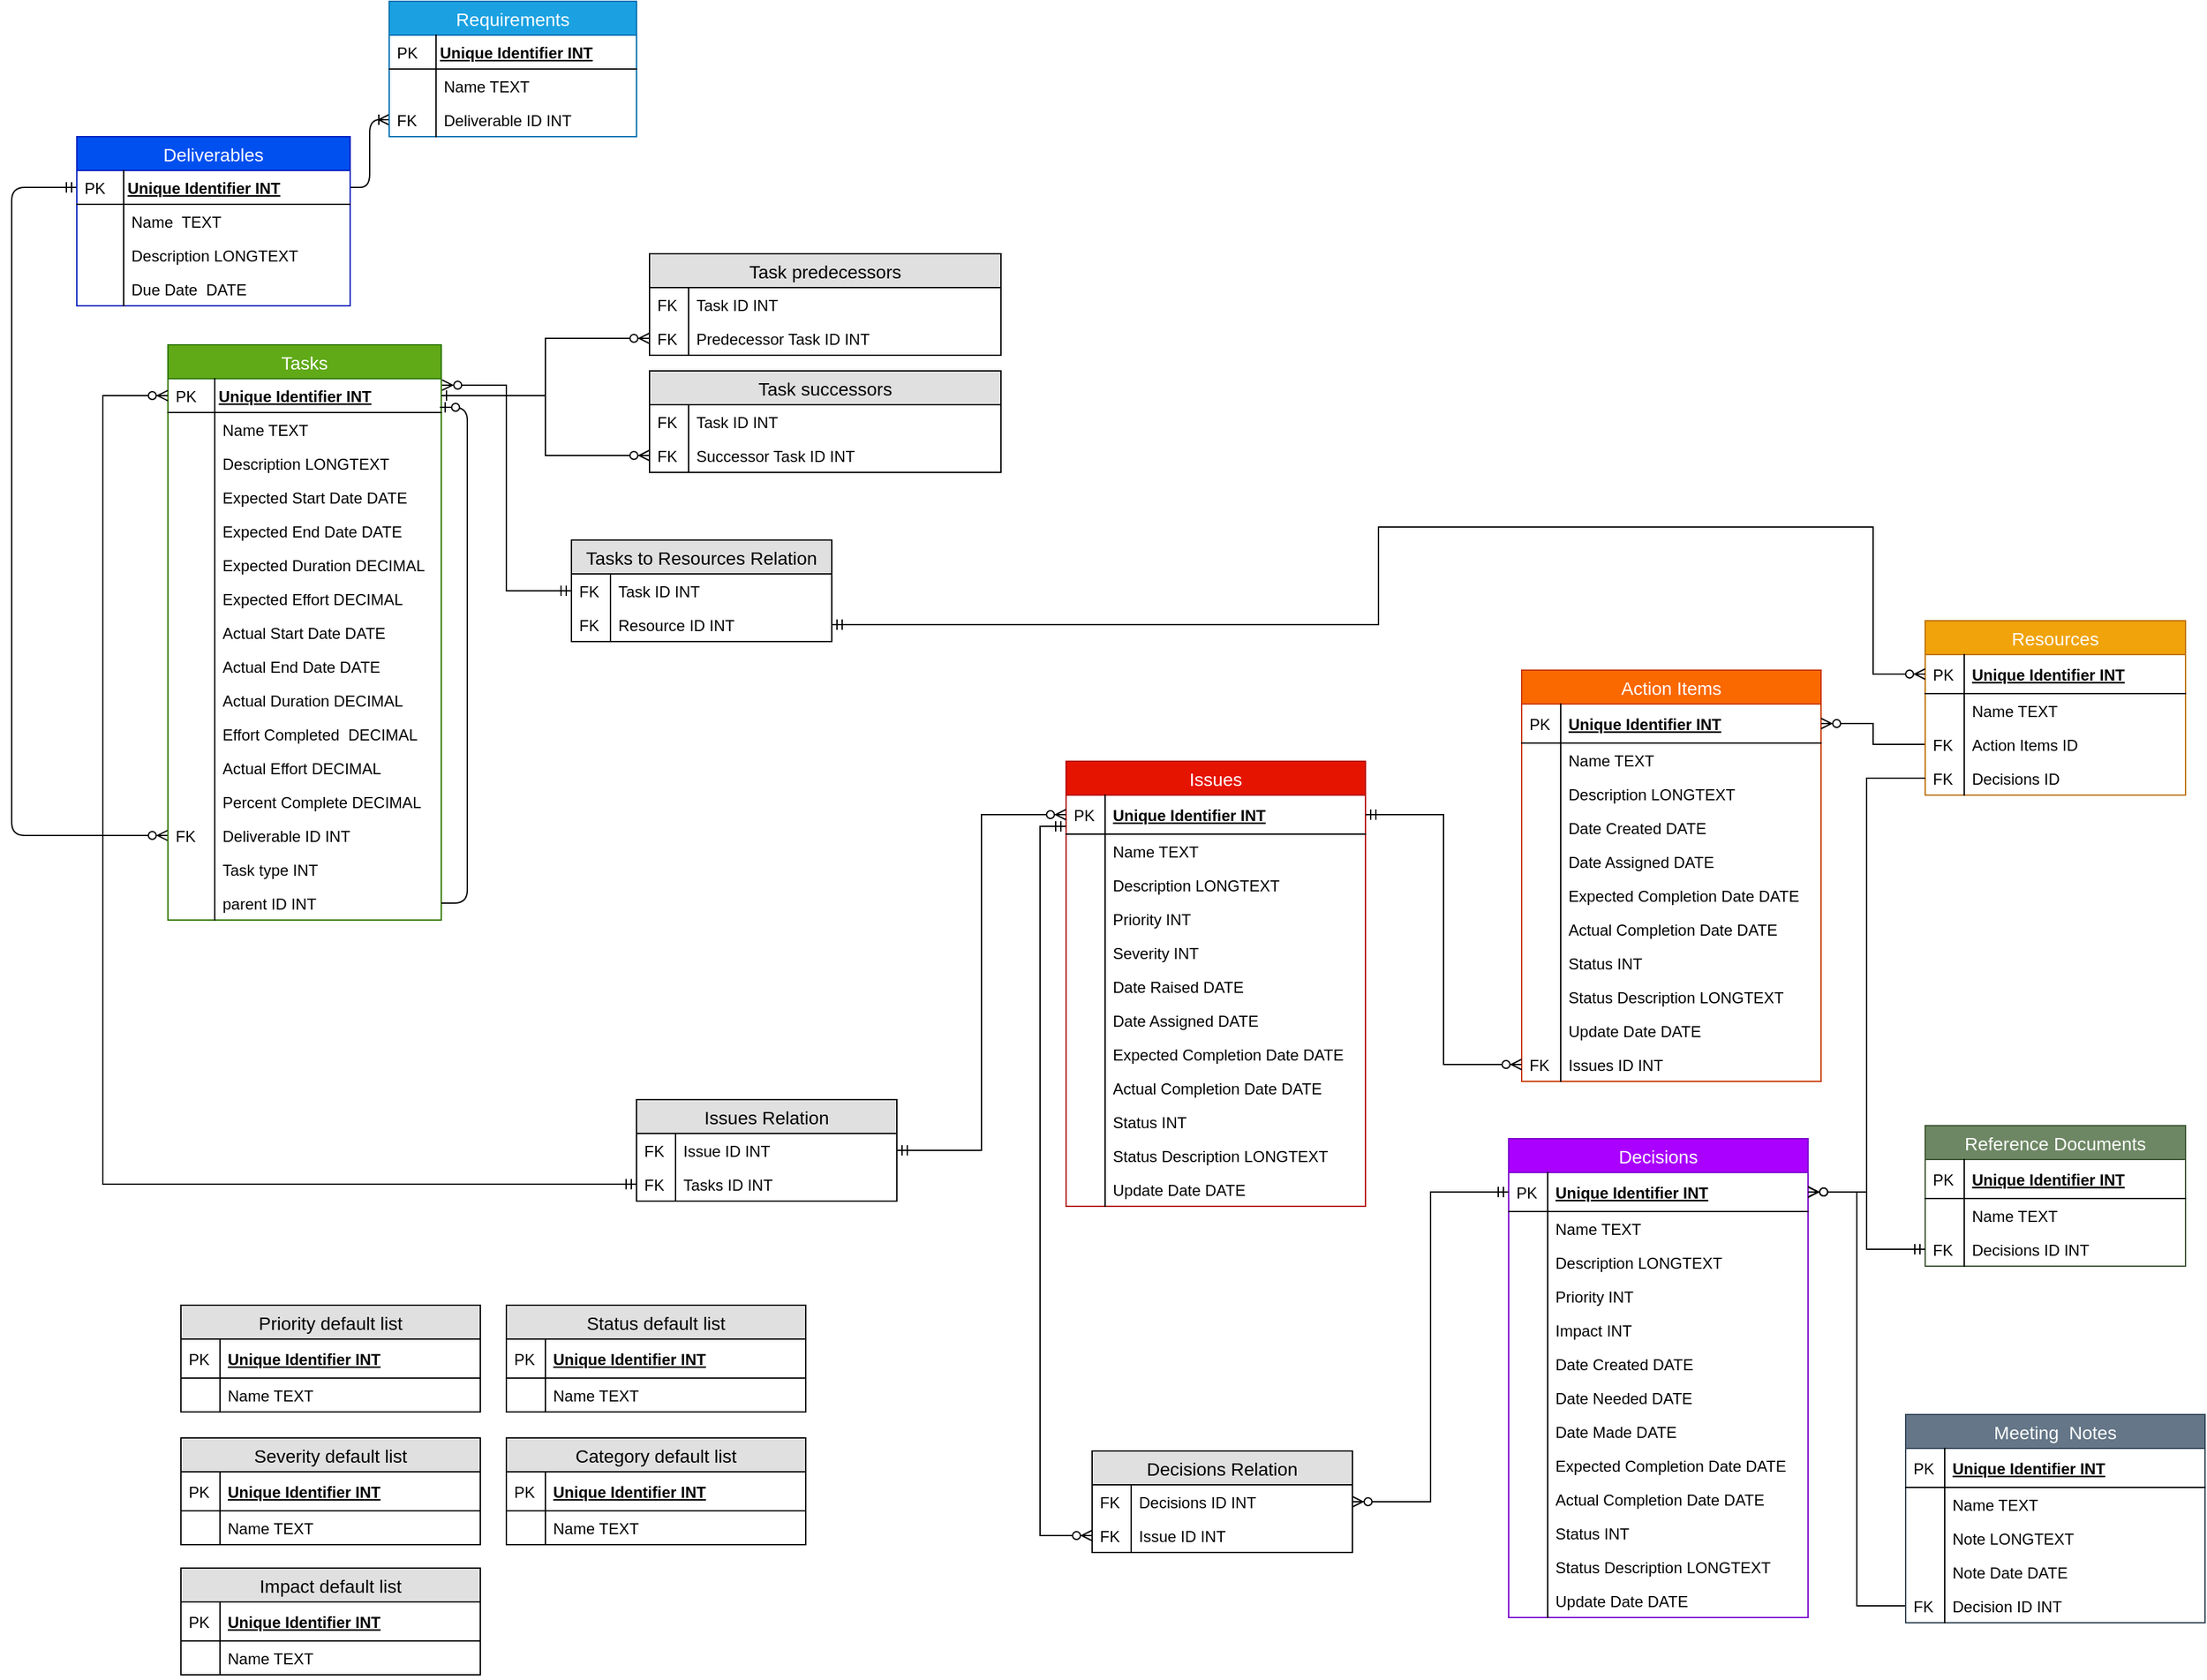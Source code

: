<mxfile version="13.0.5" type="github">
  <diagram id="Vi-ijBn5Hv6AsjY7YVrX" name="Page-1">
    <mxGraphModel dx="868" dy="450" grid="1" gridSize="10" guides="1" tooltips="1" connect="1" arrows="1" fold="1" page="1" pageScale="1" pageWidth="850" pageHeight="1100" math="0" shadow="0">
      <root>
        <mxCell id="0" />
        <mxCell id="1" parent="0" />
        <mxCell id="RLfKiKLdFr8Q5rxoqMCK-1" value="Issues" style="swimlane;fontStyle=0;childLayout=stackLayout;horizontal=1;startSize=26;fillColor=#e51400;horizontalStack=0;resizeParent=1;resizeParentMax=0;resizeLast=0;collapsible=1;marginBottom=0;swimlaneFillColor=#ffffff;align=center;fontSize=14;strokeColor=#B20000;fontColor=#ffffff;" parent="1" vertex="1">
          <mxGeometry x="1220" y="624" width="230" height="342" as="geometry" />
        </mxCell>
        <mxCell id="RLfKiKLdFr8Q5rxoqMCK-2" value="Unique Identifier INT" style="shape=partialRectangle;top=0;left=0;right=0;bottom=1;align=left;verticalAlign=middle;fillColor=none;spacingLeft=34;spacingRight=4;overflow=hidden;rotatable=0;points=[[0,0.5],[1,0.5]];portConstraint=eastwest;dropTarget=0;fontStyle=5;fontSize=12;" parent="RLfKiKLdFr8Q5rxoqMCK-1" vertex="1">
          <mxGeometry y="26" width="230" height="30" as="geometry" />
        </mxCell>
        <mxCell id="RLfKiKLdFr8Q5rxoqMCK-3" value="PK" style="shape=partialRectangle;top=0;left=0;bottom=0;fillColor=none;align=left;verticalAlign=middle;spacingLeft=4;spacingRight=4;overflow=hidden;rotatable=0;points=[];portConstraint=eastwest;part=1;fontSize=12;" parent="RLfKiKLdFr8Q5rxoqMCK-2" vertex="1" connectable="0">
          <mxGeometry width="30" height="30" as="geometry" />
        </mxCell>
        <mxCell id="RLfKiKLdFr8Q5rxoqMCK-4" value="Name TEXT" style="shape=partialRectangle;top=0;left=0;right=0;bottom=0;align=left;verticalAlign=top;fillColor=none;spacingLeft=34;spacingRight=4;overflow=hidden;rotatable=0;points=[[0,0.5],[1,0.5]];portConstraint=eastwest;dropTarget=0;fontSize=12;" parent="RLfKiKLdFr8Q5rxoqMCK-1" vertex="1">
          <mxGeometry y="56" width="230" height="26" as="geometry" />
        </mxCell>
        <mxCell id="RLfKiKLdFr8Q5rxoqMCK-5" value="" style="shape=partialRectangle;top=0;left=0;bottom=0;fillColor=none;align=left;verticalAlign=top;spacingLeft=4;spacingRight=4;overflow=hidden;rotatable=0;points=[];portConstraint=eastwest;part=1;fontSize=12;" parent="RLfKiKLdFr8Q5rxoqMCK-4" vertex="1" connectable="0">
          <mxGeometry width="30" height="26" as="geometry" />
        </mxCell>
        <mxCell id="RLfKiKLdFr8Q5rxoqMCK-6" value="Description LONGTEXT" style="shape=partialRectangle;top=0;left=0;right=0;bottom=0;align=left;verticalAlign=top;fillColor=none;spacingLeft=34;spacingRight=4;overflow=hidden;rotatable=0;points=[[0,0.5],[1,0.5]];portConstraint=eastwest;dropTarget=0;fontSize=12;" parent="RLfKiKLdFr8Q5rxoqMCK-1" vertex="1">
          <mxGeometry y="82" width="230" height="26" as="geometry" />
        </mxCell>
        <mxCell id="RLfKiKLdFr8Q5rxoqMCK-7" value="" style="shape=partialRectangle;top=0;left=0;bottom=0;fillColor=none;align=left;verticalAlign=top;spacingLeft=4;spacingRight=4;overflow=hidden;rotatable=0;points=[];portConstraint=eastwest;part=1;fontSize=12;" parent="RLfKiKLdFr8Q5rxoqMCK-6" vertex="1" connectable="0">
          <mxGeometry width="30" height="26" as="geometry" />
        </mxCell>
        <mxCell id="RLfKiKLdFr8Q5rxoqMCK-8" value="Priority INT" style="shape=partialRectangle;top=0;left=0;right=0;bottom=0;align=left;verticalAlign=top;fillColor=none;spacingLeft=34;spacingRight=4;overflow=hidden;rotatable=0;points=[[0,0.5],[1,0.5]];portConstraint=eastwest;dropTarget=0;fontSize=12;" parent="RLfKiKLdFr8Q5rxoqMCK-1" vertex="1">
          <mxGeometry y="108" width="230" height="26" as="geometry" />
        </mxCell>
        <mxCell id="RLfKiKLdFr8Q5rxoqMCK-9" value="" style="shape=partialRectangle;top=0;left=0;bottom=0;fillColor=none;align=left;verticalAlign=top;spacingLeft=4;spacingRight=4;overflow=hidden;rotatable=0;points=[];portConstraint=eastwest;part=1;fontSize=12;" parent="RLfKiKLdFr8Q5rxoqMCK-8" vertex="1" connectable="0">
          <mxGeometry width="30" height="26" as="geometry" />
        </mxCell>
        <mxCell id="RLfKiKLdFr8Q5rxoqMCK-10" value="Severity INT" style="shape=partialRectangle;top=0;left=0;right=0;bottom=0;align=left;verticalAlign=top;fillColor=none;spacingLeft=34;spacingRight=4;overflow=hidden;rotatable=0;points=[[0,0.5],[1,0.5]];portConstraint=eastwest;dropTarget=0;fontSize=12;" parent="RLfKiKLdFr8Q5rxoqMCK-1" vertex="1">
          <mxGeometry y="134" width="230" height="26" as="geometry" />
        </mxCell>
        <mxCell id="RLfKiKLdFr8Q5rxoqMCK-11" value="" style="shape=partialRectangle;top=0;left=0;bottom=0;fillColor=none;align=left;verticalAlign=top;spacingLeft=4;spacingRight=4;overflow=hidden;rotatable=0;points=[];portConstraint=eastwest;part=1;fontSize=12;" parent="RLfKiKLdFr8Q5rxoqMCK-10" vertex="1" connectable="0">
          <mxGeometry width="30" height="26" as="geometry" />
        </mxCell>
        <mxCell id="RLfKiKLdFr8Q5rxoqMCK-12" value="Date Raised DATE" style="shape=partialRectangle;top=0;left=0;right=0;bottom=0;align=left;verticalAlign=top;fillColor=none;spacingLeft=34;spacingRight=4;overflow=hidden;rotatable=0;points=[[0,0.5],[1,0.5]];portConstraint=eastwest;dropTarget=0;fontSize=12;" parent="RLfKiKLdFr8Q5rxoqMCK-1" vertex="1">
          <mxGeometry y="160" width="230" height="26" as="geometry" />
        </mxCell>
        <mxCell id="RLfKiKLdFr8Q5rxoqMCK-13" value="" style="shape=partialRectangle;top=0;left=0;bottom=0;fillColor=none;align=left;verticalAlign=top;spacingLeft=4;spacingRight=4;overflow=hidden;rotatable=0;points=[];portConstraint=eastwest;part=1;fontSize=12;" parent="RLfKiKLdFr8Q5rxoqMCK-12" vertex="1" connectable="0">
          <mxGeometry width="30" height="26" as="geometry" />
        </mxCell>
        <mxCell id="RLfKiKLdFr8Q5rxoqMCK-14" value="Date Assigned DATE" style="shape=partialRectangle;top=0;left=0;right=0;bottom=0;align=left;verticalAlign=top;fillColor=none;spacingLeft=34;spacingRight=4;overflow=hidden;rotatable=0;points=[[0,0.5],[1,0.5]];portConstraint=eastwest;dropTarget=0;fontSize=12;" parent="RLfKiKLdFr8Q5rxoqMCK-1" vertex="1">
          <mxGeometry y="186" width="230" height="26" as="geometry" />
        </mxCell>
        <mxCell id="RLfKiKLdFr8Q5rxoqMCK-15" value="" style="shape=partialRectangle;top=0;left=0;bottom=0;fillColor=none;align=left;verticalAlign=top;spacingLeft=4;spacingRight=4;overflow=hidden;rotatable=0;points=[];portConstraint=eastwest;part=1;fontSize=12;" parent="RLfKiKLdFr8Q5rxoqMCK-14" vertex="1" connectable="0">
          <mxGeometry width="30" height="26" as="geometry" />
        </mxCell>
        <mxCell id="RLfKiKLdFr8Q5rxoqMCK-16" value="Expected Completion Date DATE" style="shape=partialRectangle;top=0;left=0;right=0;bottom=0;align=left;verticalAlign=top;fillColor=none;spacingLeft=34;spacingRight=4;overflow=hidden;rotatable=0;points=[[0,0.5],[1,0.5]];portConstraint=eastwest;dropTarget=0;fontSize=12;" parent="RLfKiKLdFr8Q5rxoqMCK-1" vertex="1">
          <mxGeometry y="212" width="230" height="26" as="geometry" />
        </mxCell>
        <mxCell id="RLfKiKLdFr8Q5rxoqMCK-17" value="" style="shape=partialRectangle;top=0;left=0;bottom=0;fillColor=none;align=left;verticalAlign=top;spacingLeft=4;spacingRight=4;overflow=hidden;rotatable=0;points=[];portConstraint=eastwest;part=1;fontSize=12;" parent="RLfKiKLdFr8Q5rxoqMCK-16" vertex="1" connectable="0">
          <mxGeometry width="30" height="26" as="geometry" />
        </mxCell>
        <mxCell id="RLfKiKLdFr8Q5rxoqMCK-18" value="Actual Completion Date DATE" style="shape=partialRectangle;top=0;left=0;right=0;bottom=0;align=left;verticalAlign=top;fillColor=none;spacingLeft=34;spacingRight=4;overflow=hidden;rotatable=0;points=[[0,0.5],[1,0.5]];portConstraint=eastwest;dropTarget=0;fontSize=12;" parent="RLfKiKLdFr8Q5rxoqMCK-1" vertex="1">
          <mxGeometry y="238" width="230" height="26" as="geometry" />
        </mxCell>
        <mxCell id="RLfKiKLdFr8Q5rxoqMCK-19" value="" style="shape=partialRectangle;top=0;left=0;bottom=0;fillColor=none;align=left;verticalAlign=top;spacingLeft=4;spacingRight=4;overflow=hidden;rotatable=0;points=[];portConstraint=eastwest;part=1;fontSize=12;" parent="RLfKiKLdFr8Q5rxoqMCK-18" vertex="1" connectable="0">
          <mxGeometry width="30" height="26" as="geometry" />
        </mxCell>
        <mxCell id="RLfKiKLdFr8Q5rxoqMCK-20" value="Status INT" style="shape=partialRectangle;top=0;left=0;right=0;bottom=0;align=left;verticalAlign=top;fillColor=none;spacingLeft=34;spacingRight=4;overflow=hidden;rotatable=0;points=[[0,0.5],[1,0.5]];portConstraint=eastwest;dropTarget=0;fontSize=12;" parent="RLfKiKLdFr8Q5rxoqMCK-1" vertex="1">
          <mxGeometry y="264" width="230" height="26" as="geometry" />
        </mxCell>
        <mxCell id="RLfKiKLdFr8Q5rxoqMCK-21" value="" style="shape=partialRectangle;top=0;left=0;bottom=0;fillColor=none;align=left;verticalAlign=top;spacingLeft=4;spacingRight=4;overflow=hidden;rotatable=0;points=[];portConstraint=eastwest;part=1;fontSize=12;" parent="RLfKiKLdFr8Q5rxoqMCK-20" vertex="1" connectable="0">
          <mxGeometry width="30" height="26" as="geometry" />
        </mxCell>
        <mxCell id="RLfKiKLdFr8Q5rxoqMCK-22" value="Status Description LONGTEXT" style="shape=partialRectangle;top=0;left=0;right=0;bottom=0;align=left;verticalAlign=top;fillColor=none;spacingLeft=34;spacingRight=4;overflow=hidden;rotatable=0;points=[[0,0.5],[1,0.5]];portConstraint=eastwest;dropTarget=0;fontSize=12;" parent="RLfKiKLdFr8Q5rxoqMCK-1" vertex="1">
          <mxGeometry y="290" width="230" height="26" as="geometry" />
        </mxCell>
        <mxCell id="RLfKiKLdFr8Q5rxoqMCK-23" value="" style="shape=partialRectangle;top=0;left=0;bottom=0;fillColor=none;align=left;verticalAlign=top;spacingLeft=4;spacingRight=4;overflow=hidden;rotatable=0;points=[];portConstraint=eastwest;part=1;fontSize=12;" parent="RLfKiKLdFr8Q5rxoqMCK-22" vertex="1" connectable="0">
          <mxGeometry width="30" height="26" as="geometry" />
        </mxCell>
        <mxCell id="RLfKiKLdFr8Q5rxoqMCK-24" value="Update Date DATE" style="shape=partialRectangle;top=0;left=0;right=0;bottom=0;align=left;verticalAlign=top;fillColor=none;spacingLeft=34;spacingRight=4;overflow=hidden;rotatable=0;points=[[0,0.5],[1,0.5]];portConstraint=eastwest;dropTarget=0;fontSize=12;" parent="RLfKiKLdFr8Q5rxoqMCK-1" vertex="1">
          <mxGeometry y="316" width="230" height="26" as="geometry" />
        </mxCell>
        <mxCell id="RLfKiKLdFr8Q5rxoqMCK-25" value="" style="shape=partialRectangle;top=0;left=0;bottom=0;fillColor=none;align=left;verticalAlign=top;spacingLeft=4;spacingRight=4;overflow=hidden;rotatable=0;points=[];portConstraint=eastwest;part=1;fontSize=12;" parent="RLfKiKLdFr8Q5rxoqMCK-24" vertex="1" connectable="0">
          <mxGeometry width="30" height="26" as="geometry" />
        </mxCell>
        <mxCell id="RLfKiKLdFr8Q5rxoqMCK-26" value="" style="edgeStyle=orthogonalEdgeStyle;fontSize=12;html=1;endArrow=ERoneToMany;entryX=0;entryY=0.5;entryDx=0;entryDy=0;endFill=0;exitX=1;exitY=0.5;exitDx=0;exitDy=0;" parent="1" source="RLfKiKLdFr8Q5rxoqMCK-129" target="RLfKiKLdFr8Q5rxoqMCK-161" edge="1">
          <mxGeometry width="100" height="100" relative="1" as="geometry">
            <mxPoint x="990" y="154" as="sourcePoint" />
            <mxPoint x="1160" y="64" as="targetPoint" />
          </mxGeometry>
        </mxCell>
        <mxCell id="RLfKiKLdFr8Q5rxoqMCK-27" value="Decisions" style="swimlane;fontStyle=0;childLayout=stackLayout;horizontal=1;startSize=26;fillColor=#aa00ff;horizontalStack=0;resizeParent=1;resizeParentMax=0;resizeLast=0;collapsible=1;marginBottom=0;swimlaneFillColor=#ffffff;align=center;fontSize=14;strokeColor=#7700CC;fontColor=#ffffff;" parent="1" vertex="1">
          <mxGeometry x="1560" y="914" width="230" height="368" as="geometry" />
        </mxCell>
        <mxCell id="RLfKiKLdFr8Q5rxoqMCK-28" value="Unique Identifier INT" style="shape=partialRectangle;top=0;left=0;right=0;bottom=1;align=left;verticalAlign=middle;fillColor=none;spacingLeft=34;spacingRight=4;overflow=hidden;rotatable=0;points=[[0,0.5],[1,0.5]];portConstraint=eastwest;dropTarget=0;fontStyle=5;fontSize=12;" parent="RLfKiKLdFr8Q5rxoqMCK-27" vertex="1">
          <mxGeometry y="26" width="230" height="30" as="geometry" />
        </mxCell>
        <mxCell id="RLfKiKLdFr8Q5rxoqMCK-29" value="PK" style="shape=partialRectangle;top=0;left=0;bottom=0;fillColor=none;align=left;verticalAlign=middle;spacingLeft=4;spacingRight=4;overflow=hidden;rotatable=0;points=[];portConstraint=eastwest;part=1;fontSize=12;" parent="RLfKiKLdFr8Q5rxoqMCK-28" vertex="1" connectable="0">
          <mxGeometry width="30" height="30" as="geometry" />
        </mxCell>
        <mxCell id="RLfKiKLdFr8Q5rxoqMCK-30" value="Name  TEXT" style="shape=partialRectangle;top=0;left=0;right=0;bottom=0;align=left;verticalAlign=top;fillColor=none;spacingLeft=34;spacingRight=4;overflow=hidden;rotatable=0;points=[[0,0.5],[1,0.5]];portConstraint=eastwest;dropTarget=0;fontSize=12;" parent="RLfKiKLdFr8Q5rxoqMCK-27" vertex="1">
          <mxGeometry y="56" width="230" height="26" as="geometry" />
        </mxCell>
        <mxCell id="RLfKiKLdFr8Q5rxoqMCK-31" value="" style="shape=partialRectangle;top=0;left=0;bottom=0;fillColor=none;align=left;verticalAlign=top;spacingLeft=4;spacingRight=4;overflow=hidden;rotatable=0;points=[];portConstraint=eastwest;part=1;fontSize=12;" parent="RLfKiKLdFr8Q5rxoqMCK-30" vertex="1" connectable="0">
          <mxGeometry width="30" height="26" as="geometry" />
        </mxCell>
        <mxCell id="RLfKiKLdFr8Q5rxoqMCK-32" value="Description LONGTEXT" style="shape=partialRectangle;top=0;left=0;right=0;bottom=0;align=left;verticalAlign=top;fillColor=none;spacingLeft=34;spacingRight=4;overflow=hidden;rotatable=0;points=[[0,0.5],[1,0.5]];portConstraint=eastwest;dropTarget=0;fontSize=12;" parent="RLfKiKLdFr8Q5rxoqMCK-27" vertex="1">
          <mxGeometry y="82" width="230" height="26" as="geometry" />
        </mxCell>
        <mxCell id="RLfKiKLdFr8Q5rxoqMCK-33" value="" style="shape=partialRectangle;top=0;left=0;bottom=0;fillColor=none;align=left;verticalAlign=top;spacingLeft=4;spacingRight=4;overflow=hidden;rotatable=0;points=[];portConstraint=eastwest;part=1;fontSize=12;" parent="RLfKiKLdFr8Q5rxoqMCK-32" vertex="1" connectable="0">
          <mxGeometry width="30" height="26" as="geometry" />
        </mxCell>
        <mxCell id="RLfKiKLdFr8Q5rxoqMCK-34" value="Priority INT" style="shape=partialRectangle;top=0;left=0;right=0;bottom=0;align=left;verticalAlign=top;fillColor=none;spacingLeft=34;spacingRight=4;overflow=hidden;rotatable=0;points=[[0,0.5],[1,0.5]];portConstraint=eastwest;dropTarget=0;fontSize=12;" parent="RLfKiKLdFr8Q5rxoqMCK-27" vertex="1">
          <mxGeometry y="108" width="230" height="26" as="geometry" />
        </mxCell>
        <mxCell id="RLfKiKLdFr8Q5rxoqMCK-35" value="" style="shape=partialRectangle;top=0;left=0;bottom=0;fillColor=none;align=left;verticalAlign=top;spacingLeft=4;spacingRight=4;overflow=hidden;rotatable=0;points=[];portConstraint=eastwest;part=1;fontSize=12;" parent="RLfKiKLdFr8Q5rxoqMCK-34" vertex="1" connectable="0">
          <mxGeometry width="30" height="26" as="geometry" />
        </mxCell>
        <mxCell id="RLfKiKLdFr8Q5rxoqMCK-36" value="Impact INT" style="shape=partialRectangle;top=0;left=0;right=0;bottom=0;align=left;verticalAlign=top;fillColor=none;spacingLeft=34;spacingRight=4;overflow=hidden;rotatable=0;points=[[0,0.5],[1,0.5]];portConstraint=eastwest;dropTarget=0;fontSize=12;" parent="RLfKiKLdFr8Q5rxoqMCK-27" vertex="1">
          <mxGeometry y="134" width="230" height="26" as="geometry" />
        </mxCell>
        <mxCell id="RLfKiKLdFr8Q5rxoqMCK-37" value="" style="shape=partialRectangle;top=0;left=0;bottom=0;fillColor=none;align=left;verticalAlign=top;spacingLeft=4;spacingRight=4;overflow=hidden;rotatable=0;points=[];portConstraint=eastwest;part=1;fontSize=12;" parent="RLfKiKLdFr8Q5rxoqMCK-36" vertex="1" connectable="0">
          <mxGeometry width="30" height="26" as="geometry" />
        </mxCell>
        <mxCell id="RLfKiKLdFr8Q5rxoqMCK-38" value="Date Created DATE" style="shape=partialRectangle;top=0;left=0;right=0;bottom=0;align=left;verticalAlign=top;fillColor=none;spacingLeft=34;spacingRight=4;overflow=hidden;rotatable=0;points=[[0,0.5],[1,0.5]];portConstraint=eastwest;dropTarget=0;fontSize=12;" parent="RLfKiKLdFr8Q5rxoqMCK-27" vertex="1">
          <mxGeometry y="160" width="230" height="26" as="geometry" />
        </mxCell>
        <mxCell id="RLfKiKLdFr8Q5rxoqMCK-39" value="" style="shape=partialRectangle;top=0;left=0;bottom=0;fillColor=none;align=left;verticalAlign=top;spacingLeft=4;spacingRight=4;overflow=hidden;rotatable=0;points=[];portConstraint=eastwest;part=1;fontSize=12;" parent="RLfKiKLdFr8Q5rxoqMCK-38" vertex="1" connectable="0">
          <mxGeometry width="30" height="26" as="geometry" />
        </mxCell>
        <mxCell id="RLfKiKLdFr8Q5rxoqMCK-40" value="Date Needed DATE" style="shape=partialRectangle;top=0;left=0;right=0;bottom=0;align=left;verticalAlign=top;fillColor=none;spacingLeft=34;spacingRight=4;overflow=hidden;rotatable=0;points=[[0,0.5],[1,0.5]];portConstraint=eastwest;dropTarget=0;fontSize=12;" parent="RLfKiKLdFr8Q5rxoqMCK-27" vertex="1">
          <mxGeometry y="186" width="230" height="26" as="geometry" />
        </mxCell>
        <mxCell id="RLfKiKLdFr8Q5rxoqMCK-41" value="" style="shape=partialRectangle;top=0;left=0;bottom=0;fillColor=none;align=left;verticalAlign=top;spacingLeft=4;spacingRight=4;overflow=hidden;rotatable=0;points=[];portConstraint=eastwest;part=1;fontSize=12;" parent="RLfKiKLdFr8Q5rxoqMCK-40" vertex="1" connectable="0">
          <mxGeometry width="30" height="26" as="geometry" />
        </mxCell>
        <mxCell id="RLfKiKLdFr8Q5rxoqMCK-42" value="Date Made DATE" style="shape=partialRectangle;top=0;left=0;right=0;bottom=0;align=left;verticalAlign=top;fillColor=none;spacingLeft=34;spacingRight=4;overflow=hidden;rotatable=0;points=[[0,0.5],[1,0.5]];portConstraint=eastwest;dropTarget=0;fontSize=12;" parent="RLfKiKLdFr8Q5rxoqMCK-27" vertex="1">
          <mxGeometry y="212" width="230" height="26" as="geometry" />
        </mxCell>
        <mxCell id="RLfKiKLdFr8Q5rxoqMCK-43" value="" style="shape=partialRectangle;top=0;left=0;bottom=0;fillColor=none;align=left;verticalAlign=top;spacingLeft=4;spacingRight=4;overflow=hidden;rotatable=0;points=[];portConstraint=eastwest;part=1;fontSize=12;" parent="RLfKiKLdFr8Q5rxoqMCK-42" vertex="1" connectable="0">
          <mxGeometry width="30" height="26" as="geometry" />
        </mxCell>
        <mxCell id="RLfKiKLdFr8Q5rxoqMCK-44" value="Expected Completion Date DATE" style="shape=partialRectangle;top=0;left=0;right=0;bottom=0;align=left;verticalAlign=top;fillColor=none;spacingLeft=34;spacingRight=4;overflow=hidden;rotatable=0;points=[[0,0.5],[1,0.5]];portConstraint=eastwest;dropTarget=0;fontSize=12;" parent="RLfKiKLdFr8Q5rxoqMCK-27" vertex="1">
          <mxGeometry y="238" width="230" height="26" as="geometry" />
        </mxCell>
        <mxCell id="RLfKiKLdFr8Q5rxoqMCK-45" value="" style="shape=partialRectangle;top=0;left=0;bottom=0;fillColor=none;align=left;verticalAlign=top;spacingLeft=4;spacingRight=4;overflow=hidden;rotatable=0;points=[];portConstraint=eastwest;part=1;fontSize=12;" parent="RLfKiKLdFr8Q5rxoqMCK-44" vertex="1" connectable="0">
          <mxGeometry width="30" height="26" as="geometry" />
        </mxCell>
        <mxCell id="RLfKiKLdFr8Q5rxoqMCK-46" value="Actual Completion Date DATE" style="shape=partialRectangle;top=0;left=0;right=0;bottom=0;align=left;verticalAlign=top;fillColor=none;spacingLeft=34;spacingRight=4;overflow=hidden;rotatable=0;points=[[0,0.5],[1,0.5]];portConstraint=eastwest;dropTarget=0;fontSize=12;" parent="RLfKiKLdFr8Q5rxoqMCK-27" vertex="1">
          <mxGeometry y="264" width="230" height="26" as="geometry" />
        </mxCell>
        <mxCell id="RLfKiKLdFr8Q5rxoqMCK-47" value="" style="shape=partialRectangle;top=0;left=0;bottom=0;fillColor=none;align=left;verticalAlign=top;spacingLeft=4;spacingRight=4;overflow=hidden;rotatable=0;points=[];portConstraint=eastwest;part=1;fontSize=12;" parent="RLfKiKLdFr8Q5rxoqMCK-46" vertex="1" connectable="0">
          <mxGeometry width="30" height="26" as="geometry" />
        </mxCell>
        <mxCell id="RLfKiKLdFr8Q5rxoqMCK-50" value="Status INT" style="shape=partialRectangle;top=0;left=0;right=0;bottom=0;align=left;verticalAlign=top;fillColor=none;spacingLeft=34;spacingRight=4;overflow=hidden;rotatable=0;points=[[0,0.5],[1,0.5]];portConstraint=eastwest;dropTarget=0;fontSize=12;" parent="RLfKiKLdFr8Q5rxoqMCK-27" vertex="1">
          <mxGeometry y="290" width="230" height="26" as="geometry" />
        </mxCell>
        <mxCell id="RLfKiKLdFr8Q5rxoqMCK-51" value="" style="shape=partialRectangle;top=0;left=0;bottom=0;fillColor=none;align=left;verticalAlign=top;spacingLeft=4;spacingRight=4;overflow=hidden;rotatable=0;points=[];portConstraint=eastwest;part=1;fontSize=12;" parent="RLfKiKLdFr8Q5rxoqMCK-50" vertex="1" connectable="0">
          <mxGeometry width="30" height="26" as="geometry" />
        </mxCell>
        <mxCell id="RLfKiKLdFr8Q5rxoqMCK-52" value="Status Description LONGTEXT" style="shape=partialRectangle;top=0;left=0;right=0;bottom=0;align=left;verticalAlign=top;fillColor=none;spacingLeft=34;spacingRight=4;overflow=hidden;rotatable=0;points=[[0,0.5],[1,0.5]];portConstraint=eastwest;dropTarget=0;fontSize=12;" parent="RLfKiKLdFr8Q5rxoqMCK-27" vertex="1">
          <mxGeometry y="316" width="230" height="26" as="geometry" />
        </mxCell>
        <mxCell id="RLfKiKLdFr8Q5rxoqMCK-53" value="" style="shape=partialRectangle;top=0;left=0;bottom=0;fillColor=none;align=left;verticalAlign=top;spacingLeft=4;spacingRight=4;overflow=hidden;rotatable=0;points=[];portConstraint=eastwest;part=1;fontSize=12;" parent="RLfKiKLdFr8Q5rxoqMCK-52" vertex="1" connectable="0">
          <mxGeometry width="30" height="26" as="geometry" />
        </mxCell>
        <mxCell id="RLfKiKLdFr8Q5rxoqMCK-54" value="Update Date DATE" style="shape=partialRectangle;top=0;left=0;right=0;bottom=0;align=left;verticalAlign=top;fillColor=none;spacingLeft=34;spacingRight=4;overflow=hidden;rotatable=0;points=[[0,0.5],[1,0.5]];portConstraint=eastwest;dropTarget=0;fontSize=12;" parent="RLfKiKLdFr8Q5rxoqMCK-27" vertex="1">
          <mxGeometry y="342" width="230" height="26" as="geometry" />
        </mxCell>
        <mxCell id="RLfKiKLdFr8Q5rxoqMCK-55" value="" style="shape=partialRectangle;top=0;left=0;bottom=0;fillColor=none;align=left;verticalAlign=top;spacingLeft=4;spacingRight=4;overflow=hidden;rotatable=0;points=[];portConstraint=eastwest;part=1;fontSize=12;" parent="RLfKiKLdFr8Q5rxoqMCK-54" vertex="1" connectable="0">
          <mxGeometry width="30" height="26" as="geometry" />
        </mxCell>
        <mxCell id="RLfKiKLdFr8Q5rxoqMCK-56" value="Action Items" style="swimlane;fontStyle=0;childLayout=stackLayout;horizontal=1;startSize=26;fillColor=#fa6800;horizontalStack=0;resizeParent=1;resizeParentMax=0;resizeLast=0;collapsible=1;marginBottom=0;swimlaneFillColor=#ffffff;align=center;fontSize=14;strokeColor=#C73500;fontColor=#ffffff;" parent="1" vertex="1">
          <mxGeometry x="1570" y="554" width="230" height="316" as="geometry" />
        </mxCell>
        <mxCell id="RLfKiKLdFr8Q5rxoqMCK-57" value="Unique Identifier INT" style="shape=partialRectangle;top=0;left=0;right=0;bottom=1;align=left;verticalAlign=middle;fillColor=none;spacingLeft=34;spacingRight=4;overflow=hidden;rotatable=0;points=[[0,0.5],[1,0.5]];portConstraint=eastwest;dropTarget=0;fontStyle=5;fontSize=12;" parent="RLfKiKLdFr8Q5rxoqMCK-56" vertex="1">
          <mxGeometry y="26" width="230" height="30" as="geometry" />
        </mxCell>
        <mxCell id="RLfKiKLdFr8Q5rxoqMCK-58" value="PK" style="shape=partialRectangle;top=0;left=0;bottom=0;fillColor=none;align=left;verticalAlign=middle;spacingLeft=4;spacingRight=4;overflow=hidden;rotatable=0;points=[];portConstraint=eastwest;part=1;fontSize=12;" parent="RLfKiKLdFr8Q5rxoqMCK-57" vertex="1" connectable="0">
          <mxGeometry width="30" height="30" as="geometry" />
        </mxCell>
        <mxCell id="RLfKiKLdFr8Q5rxoqMCK-59" value="Name  TEXT" style="shape=partialRectangle;top=0;left=0;right=0;bottom=0;align=left;verticalAlign=top;fillColor=none;spacingLeft=34;spacingRight=4;overflow=hidden;rotatable=0;points=[[0,0.5],[1,0.5]];portConstraint=eastwest;dropTarget=0;fontSize=12;" parent="RLfKiKLdFr8Q5rxoqMCK-56" vertex="1">
          <mxGeometry y="56" width="230" height="26" as="geometry" />
        </mxCell>
        <mxCell id="RLfKiKLdFr8Q5rxoqMCK-60" value="" style="shape=partialRectangle;top=0;left=0;bottom=0;fillColor=none;align=left;verticalAlign=top;spacingLeft=4;spacingRight=4;overflow=hidden;rotatable=0;points=[];portConstraint=eastwest;part=1;fontSize=12;" parent="RLfKiKLdFr8Q5rxoqMCK-59" vertex="1" connectable="0">
          <mxGeometry width="30" height="26" as="geometry" />
        </mxCell>
        <mxCell id="RLfKiKLdFr8Q5rxoqMCK-61" value="Description LONGTEXT" style="shape=partialRectangle;top=0;left=0;right=0;bottom=0;align=left;verticalAlign=top;fillColor=none;spacingLeft=34;spacingRight=4;overflow=hidden;rotatable=0;points=[[0,0.5],[1,0.5]];portConstraint=eastwest;dropTarget=0;fontSize=12;" parent="RLfKiKLdFr8Q5rxoqMCK-56" vertex="1">
          <mxGeometry y="82" width="230" height="26" as="geometry" />
        </mxCell>
        <mxCell id="RLfKiKLdFr8Q5rxoqMCK-62" value="" style="shape=partialRectangle;top=0;left=0;bottom=0;fillColor=none;align=left;verticalAlign=top;spacingLeft=4;spacingRight=4;overflow=hidden;rotatable=0;points=[];portConstraint=eastwest;part=1;fontSize=12;" parent="RLfKiKLdFr8Q5rxoqMCK-61" vertex="1" connectable="0">
          <mxGeometry width="30" height="26" as="geometry" />
        </mxCell>
        <mxCell id="RLfKiKLdFr8Q5rxoqMCK-63" value="Date Created DATE" style="shape=partialRectangle;top=0;left=0;right=0;bottom=0;align=left;verticalAlign=top;fillColor=none;spacingLeft=34;spacingRight=4;overflow=hidden;rotatable=0;points=[[0,0.5],[1,0.5]];portConstraint=eastwest;dropTarget=0;fontSize=12;" parent="RLfKiKLdFr8Q5rxoqMCK-56" vertex="1">
          <mxGeometry y="108" width="230" height="26" as="geometry" />
        </mxCell>
        <mxCell id="RLfKiKLdFr8Q5rxoqMCK-64" value="" style="shape=partialRectangle;top=0;left=0;bottom=0;fillColor=none;align=left;verticalAlign=top;spacingLeft=4;spacingRight=4;overflow=hidden;rotatable=0;points=[];portConstraint=eastwest;part=1;fontSize=12;" parent="RLfKiKLdFr8Q5rxoqMCK-63" vertex="1" connectable="0">
          <mxGeometry width="30" height="26" as="geometry" />
        </mxCell>
        <mxCell id="RLfKiKLdFr8Q5rxoqMCK-65" value="Date Assigned DATE" style="shape=partialRectangle;top=0;left=0;right=0;bottom=0;align=left;verticalAlign=top;fillColor=none;spacingLeft=34;spacingRight=4;overflow=hidden;rotatable=0;points=[[0,0.5],[1,0.5]];portConstraint=eastwest;dropTarget=0;fontSize=12;" parent="RLfKiKLdFr8Q5rxoqMCK-56" vertex="1">
          <mxGeometry y="134" width="230" height="26" as="geometry" />
        </mxCell>
        <mxCell id="RLfKiKLdFr8Q5rxoqMCK-66" value="" style="shape=partialRectangle;top=0;left=0;bottom=0;fillColor=none;align=left;verticalAlign=top;spacingLeft=4;spacingRight=4;overflow=hidden;rotatable=0;points=[];portConstraint=eastwest;part=1;fontSize=12;" parent="RLfKiKLdFr8Q5rxoqMCK-65" vertex="1" connectable="0">
          <mxGeometry width="30" height="26" as="geometry" />
        </mxCell>
        <mxCell id="RLfKiKLdFr8Q5rxoqMCK-67" value="Expected Completion Date DATE" style="shape=partialRectangle;top=0;left=0;right=0;bottom=0;align=left;verticalAlign=top;fillColor=none;spacingLeft=34;spacingRight=4;overflow=hidden;rotatable=0;points=[[0,0.5],[1,0.5]];portConstraint=eastwest;dropTarget=0;fontSize=12;" parent="RLfKiKLdFr8Q5rxoqMCK-56" vertex="1">
          <mxGeometry y="160" width="230" height="26" as="geometry" />
        </mxCell>
        <mxCell id="RLfKiKLdFr8Q5rxoqMCK-68" value="" style="shape=partialRectangle;top=0;left=0;bottom=0;fillColor=none;align=left;verticalAlign=top;spacingLeft=4;spacingRight=4;overflow=hidden;rotatable=0;points=[];portConstraint=eastwest;part=1;fontSize=12;" parent="RLfKiKLdFr8Q5rxoqMCK-67" vertex="1" connectable="0">
          <mxGeometry width="30" height="26" as="geometry" />
        </mxCell>
        <mxCell id="RLfKiKLdFr8Q5rxoqMCK-69" value="Actual Completion Date DATE" style="shape=partialRectangle;top=0;left=0;right=0;bottom=0;align=left;verticalAlign=top;fillColor=none;spacingLeft=34;spacingRight=4;overflow=hidden;rotatable=0;points=[[0,0.5],[1,0.5]];portConstraint=eastwest;dropTarget=0;fontSize=12;" parent="RLfKiKLdFr8Q5rxoqMCK-56" vertex="1">
          <mxGeometry y="186" width="230" height="26" as="geometry" />
        </mxCell>
        <mxCell id="RLfKiKLdFr8Q5rxoqMCK-70" value="" style="shape=partialRectangle;top=0;left=0;bottom=0;fillColor=none;align=left;verticalAlign=top;spacingLeft=4;spacingRight=4;overflow=hidden;rotatable=0;points=[];portConstraint=eastwest;part=1;fontSize=12;" parent="RLfKiKLdFr8Q5rxoqMCK-69" vertex="1" connectable="0">
          <mxGeometry width="30" height="26" as="geometry" />
        </mxCell>
        <mxCell id="RLfKiKLdFr8Q5rxoqMCK-71" value="Status INT" style="shape=partialRectangle;top=0;left=0;right=0;bottom=0;align=left;verticalAlign=top;fillColor=none;spacingLeft=34;spacingRight=4;overflow=hidden;rotatable=0;points=[[0,0.5],[1,0.5]];portConstraint=eastwest;dropTarget=0;fontSize=12;" parent="RLfKiKLdFr8Q5rxoqMCK-56" vertex="1">
          <mxGeometry y="212" width="230" height="26" as="geometry" />
        </mxCell>
        <mxCell id="RLfKiKLdFr8Q5rxoqMCK-72" value="" style="shape=partialRectangle;top=0;left=0;bottom=0;fillColor=none;align=left;verticalAlign=top;spacingLeft=4;spacingRight=4;overflow=hidden;rotatable=0;points=[];portConstraint=eastwest;part=1;fontSize=12;" parent="RLfKiKLdFr8Q5rxoqMCK-71" vertex="1" connectable="0">
          <mxGeometry width="30" height="26" as="geometry" />
        </mxCell>
        <mxCell id="RLfKiKLdFr8Q5rxoqMCK-73" value="Status Description LONGTEXT" style="shape=partialRectangle;top=0;left=0;right=0;bottom=0;align=left;verticalAlign=top;fillColor=none;spacingLeft=34;spacingRight=4;overflow=hidden;rotatable=0;points=[[0,0.5],[1,0.5]];portConstraint=eastwest;dropTarget=0;fontSize=12;" parent="RLfKiKLdFr8Q5rxoqMCK-56" vertex="1">
          <mxGeometry y="238" width="230" height="26" as="geometry" />
        </mxCell>
        <mxCell id="RLfKiKLdFr8Q5rxoqMCK-74" value="" style="shape=partialRectangle;top=0;left=0;bottom=0;fillColor=none;align=left;verticalAlign=top;spacingLeft=4;spacingRight=4;overflow=hidden;rotatable=0;points=[];portConstraint=eastwest;part=1;fontSize=12;" parent="RLfKiKLdFr8Q5rxoqMCK-73" vertex="1" connectable="0">
          <mxGeometry width="30" height="26" as="geometry" />
        </mxCell>
        <mxCell id="RLfKiKLdFr8Q5rxoqMCK-75" value="Update Date DATE" style="shape=partialRectangle;top=0;left=0;right=0;bottom=0;align=left;verticalAlign=top;fillColor=none;spacingLeft=34;spacingRight=4;overflow=hidden;rotatable=0;points=[[0,0.5],[1,0.5]];portConstraint=eastwest;dropTarget=0;fontSize=12;" parent="RLfKiKLdFr8Q5rxoqMCK-56" vertex="1">
          <mxGeometry y="264" width="230" height="26" as="geometry" />
        </mxCell>
        <mxCell id="RLfKiKLdFr8Q5rxoqMCK-76" value="" style="shape=partialRectangle;top=0;left=0;bottom=0;fillColor=none;align=left;verticalAlign=top;spacingLeft=4;spacingRight=4;overflow=hidden;rotatable=0;points=[];portConstraint=eastwest;part=1;fontSize=12;" parent="RLfKiKLdFr8Q5rxoqMCK-75" vertex="1" connectable="0">
          <mxGeometry width="30" height="26" as="geometry" />
        </mxCell>
        <mxCell id="RLfKiKLdFr8Q5rxoqMCK-77" value="Issues ID INT" style="shape=partialRectangle;top=0;left=0;right=0;bottom=0;align=left;verticalAlign=top;fillColor=none;spacingLeft=34;spacingRight=4;overflow=hidden;rotatable=0;points=[[0,0.5],[1,0.5]];portConstraint=eastwest;dropTarget=0;fontSize=12;" parent="RLfKiKLdFr8Q5rxoqMCK-56" vertex="1">
          <mxGeometry y="290" width="230" height="26" as="geometry" />
        </mxCell>
        <mxCell id="RLfKiKLdFr8Q5rxoqMCK-78" value="FK" style="shape=partialRectangle;top=0;left=0;bottom=0;fillColor=none;align=left;verticalAlign=top;spacingLeft=4;spacingRight=4;overflow=hidden;rotatable=0;points=[];portConstraint=eastwest;part=1;fontSize=12;" parent="RLfKiKLdFr8Q5rxoqMCK-77" vertex="1" connectable="0">
          <mxGeometry width="30" height="26" as="geometry" />
        </mxCell>
        <mxCell id="RLfKiKLdFr8Q5rxoqMCK-79" value="Reference Documents" style="swimlane;fontStyle=0;childLayout=stackLayout;horizontal=1;startSize=26;fillColor=#6d8764;horizontalStack=0;resizeParent=1;resizeParentMax=0;resizeLast=0;collapsible=1;marginBottom=0;swimlaneFillColor=#ffffff;align=center;fontSize=14;strokeColor=#3A5431;fontColor=#ffffff;" parent="1" vertex="1">
          <mxGeometry x="1880" y="904" width="200" height="108" as="geometry" />
        </mxCell>
        <mxCell id="RLfKiKLdFr8Q5rxoqMCK-80" value="Unique Identifier INT" style="shape=partialRectangle;top=0;left=0;right=0;bottom=1;align=left;verticalAlign=middle;fillColor=none;spacingLeft=34;spacingRight=4;overflow=hidden;rotatable=0;points=[[0,0.5],[1,0.5]];portConstraint=eastwest;dropTarget=0;fontStyle=5;fontSize=12;" parent="RLfKiKLdFr8Q5rxoqMCK-79" vertex="1">
          <mxGeometry y="26" width="200" height="30" as="geometry" />
        </mxCell>
        <mxCell id="RLfKiKLdFr8Q5rxoqMCK-81" value="PK" style="shape=partialRectangle;top=0;left=0;bottom=0;fillColor=none;align=left;verticalAlign=middle;spacingLeft=4;spacingRight=4;overflow=hidden;rotatable=0;points=[];portConstraint=eastwest;part=1;fontSize=12;" parent="RLfKiKLdFr8Q5rxoqMCK-80" vertex="1" connectable="0">
          <mxGeometry width="30" height="30" as="geometry" />
        </mxCell>
        <mxCell id="RLfKiKLdFr8Q5rxoqMCK-82" value="Name  TEXT" style="shape=partialRectangle;top=0;left=0;right=0;bottom=0;align=left;verticalAlign=top;fillColor=none;spacingLeft=34;spacingRight=4;overflow=hidden;rotatable=0;points=[[0,0.5],[1,0.5]];portConstraint=eastwest;dropTarget=0;fontSize=12;" parent="RLfKiKLdFr8Q5rxoqMCK-79" vertex="1">
          <mxGeometry y="56" width="200" height="26" as="geometry" />
        </mxCell>
        <mxCell id="RLfKiKLdFr8Q5rxoqMCK-83" value="" style="shape=partialRectangle;top=0;left=0;bottom=0;fillColor=none;align=left;verticalAlign=top;spacingLeft=4;spacingRight=4;overflow=hidden;rotatable=0;points=[];portConstraint=eastwest;part=1;fontSize=12;" parent="RLfKiKLdFr8Q5rxoqMCK-82" vertex="1" connectable="0">
          <mxGeometry width="30" height="26" as="geometry" />
        </mxCell>
        <mxCell id="RLfKiKLdFr8Q5rxoqMCK-84" value="Decisions ID INT" style="shape=partialRectangle;top=0;left=0;right=0;bottom=0;align=left;verticalAlign=top;fillColor=none;spacingLeft=34;spacingRight=4;overflow=hidden;rotatable=0;points=[[0,0.5],[1,0.5]];portConstraint=eastwest;dropTarget=0;fontSize=12;" parent="RLfKiKLdFr8Q5rxoqMCK-79" vertex="1">
          <mxGeometry y="82" width="200" height="26" as="geometry" />
        </mxCell>
        <mxCell id="RLfKiKLdFr8Q5rxoqMCK-85" value="FK" style="shape=partialRectangle;top=0;left=0;bottom=0;fillColor=none;align=left;verticalAlign=top;spacingLeft=4;spacingRight=4;overflow=hidden;rotatable=0;points=[];portConstraint=eastwest;part=1;fontSize=12;" parent="RLfKiKLdFr8Q5rxoqMCK-84" vertex="1" connectable="0">
          <mxGeometry width="30" height="26" as="geometry" />
        </mxCell>
        <mxCell id="RLfKiKLdFr8Q5rxoqMCK-86" value="" style="endArrow=ERmandOne;html=1;entryX=0;entryY=0.5;entryDx=0;entryDy=0;edgeStyle=orthogonalEdgeStyle;exitX=0;exitY=0.5;exitDx=0;exitDy=0;startArrow=ERzeroToMany;startFill=1;endFill=0;" parent="1" source="RLfKiKLdFr8Q5rxoqMCK-119" target="RLfKiKLdFr8Q5rxoqMCK-129" edge="1">
          <mxGeometry width="50" height="50" relative="1" as="geometry">
            <mxPoint x="800" y="668" as="sourcePoint" />
            <mxPoint x="850" y="354" as="targetPoint" />
            <Array as="points">
              <mxPoint x="410" y="681" />
              <mxPoint x="410" y="183" />
            </Array>
          </mxGeometry>
        </mxCell>
        <mxCell id="RLfKiKLdFr8Q5rxoqMCK-87" value="Issues Relation" style="swimlane;fontStyle=0;childLayout=stackLayout;horizontal=1;startSize=26;fillColor=#e0e0e0;horizontalStack=0;resizeParent=1;resizeParentMax=0;resizeLast=0;collapsible=1;marginBottom=0;swimlaneFillColor=#ffffff;align=center;fontSize=14;" parent="1" vertex="1">
          <mxGeometry x="890" y="884" width="200" height="78" as="geometry" />
        </mxCell>
        <mxCell id="RLfKiKLdFr8Q5rxoqMCK-88" value="Issue ID INT" style="shape=partialRectangle;top=0;left=0;right=0;bottom=0;align=left;verticalAlign=top;fillColor=none;spacingLeft=34;spacingRight=4;overflow=hidden;rotatable=0;points=[[0,0.5],[1,0.5]];portConstraint=eastwest;dropTarget=0;fontSize=12;" parent="RLfKiKLdFr8Q5rxoqMCK-87" vertex="1">
          <mxGeometry y="26" width="200" height="26" as="geometry" />
        </mxCell>
        <mxCell id="RLfKiKLdFr8Q5rxoqMCK-89" value="FK" style="shape=partialRectangle;top=0;left=0;bottom=0;fillColor=none;align=left;verticalAlign=top;spacingLeft=4;spacingRight=4;overflow=hidden;rotatable=0;points=[];portConstraint=eastwest;part=1;fontSize=12;" parent="RLfKiKLdFr8Q5rxoqMCK-88" vertex="1" connectable="0">
          <mxGeometry width="30" height="26" as="geometry" />
        </mxCell>
        <mxCell id="RLfKiKLdFr8Q5rxoqMCK-90" value="Tasks ID INT" style="shape=partialRectangle;top=0;left=0;right=0;bottom=0;align=left;verticalAlign=top;fillColor=none;spacingLeft=34;spacingRight=4;overflow=hidden;rotatable=0;points=[[0,0.5],[1,0.5]];portConstraint=eastwest;dropTarget=0;fontSize=12;" parent="RLfKiKLdFr8Q5rxoqMCK-87" vertex="1">
          <mxGeometry y="52" width="200" height="26" as="geometry" />
        </mxCell>
        <mxCell id="RLfKiKLdFr8Q5rxoqMCK-91" value="FK" style="shape=partialRectangle;top=0;left=0;bottom=0;fillColor=none;align=left;verticalAlign=top;spacingLeft=4;spacingRight=4;overflow=hidden;rotatable=0;points=[];portConstraint=eastwest;part=1;fontSize=12;" parent="RLfKiKLdFr8Q5rxoqMCK-90" vertex="1" connectable="0">
          <mxGeometry width="30" height="26" as="geometry" />
        </mxCell>
        <mxCell id="RLfKiKLdFr8Q5rxoqMCK-92" value="Tasks" style="swimlane;fontStyle=0;childLayout=stackLayout;horizontal=1;startSize=26;horizontalStack=0;resizeParent=1;resizeLast=0;collapsible=1;marginBottom=0;fontSize=14;fillColor=#60a917;swimlaneFillColor=#ffffff;strokeColor=#2D7600;fontColor=#ffffff;" parent="1" vertex="1">
          <mxGeometry x="530" y="304" width="210" height="442" as="geometry">
            <mxRectangle x="250" y="200" width="160" height="26" as="alternateBounds" />
          </mxGeometry>
        </mxCell>
        <mxCell id="RLfKiKLdFr8Q5rxoqMCK-93" value="Unique Identifier INT" style="shape=partialRectangle;top=0;left=0;right=0;bottom=1;align=left;verticalAlign=middle;fillColor=none;spacingLeft=37;spacingRight=4;overflow=hidden;rotatable=0;points=[[0,0.5],[1,0.5]];portConstraint=eastwest;dropTarget=0;fontStyle=5;" parent="RLfKiKLdFr8Q5rxoqMCK-92" vertex="1">
          <mxGeometry y="26" width="210" height="26" as="geometry" />
        </mxCell>
        <mxCell id="RLfKiKLdFr8Q5rxoqMCK-94" value="PK" style="shape=partialRectangle;top=0;left=0;bottom=0;fillColor=none;align=left;verticalAlign=top;spacingLeft=4;spacingRight=4;overflow=hidden;rotatable=0;points=[];portConstraint=eastwest;part=1;" parent="RLfKiKLdFr8Q5rxoqMCK-93" vertex="1" connectable="0">
          <mxGeometry width="36" height="26" as="geometry" />
        </mxCell>
        <mxCell id="RLfKiKLdFr8Q5rxoqMCK-95" value="Name  TEXT" style="shape=partialRectangle;top=0;left=0;right=0;bottom=0;align=left;verticalAlign=top;fillColor=none;spacingLeft=40;spacingRight=4;overflow=hidden;rotatable=0;points=[[0,0.5],[1,0.5]];portConstraint=eastwest;dropTarget=0;rounded=0;shadow=0;strokeWidth=1;" parent="RLfKiKLdFr8Q5rxoqMCK-92" vertex="1">
          <mxGeometry y="52" width="210" height="26" as="geometry" />
        </mxCell>
        <mxCell id="RLfKiKLdFr8Q5rxoqMCK-96" value="" style="shape=partialRectangle;top=0;left=0;bottom=0;fillColor=none;align=left;verticalAlign=top;spacingLeft=4;spacingRight=4;overflow=hidden;rotatable=0;points=[];portConstraint=eastwest;part=1;" parent="RLfKiKLdFr8Q5rxoqMCK-95" vertex="1" connectable="0">
          <mxGeometry width="36" height="26" as="geometry" />
        </mxCell>
        <mxCell id="RLfKiKLdFr8Q5rxoqMCK-97" value="Description LONGTEXT" style="shape=partialRectangle;top=0;left=0;right=0;bottom=0;align=left;verticalAlign=top;fillColor=none;spacingLeft=40;spacingRight=4;overflow=hidden;rotatable=0;points=[[0,0.5],[1,0.5]];portConstraint=eastwest;dropTarget=0;rounded=0;shadow=0;strokeWidth=1;" parent="RLfKiKLdFr8Q5rxoqMCK-92" vertex="1">
          <mxGeometry y="78" width="210" height="26" as="geometry" />
        </mxCell>
        <mxCell id="RLfKiKLdFr8Q5rxoqMCK-98" value="" style="shape=partialRectangle;top=0;left=0;bottom=0;fillColor=none;align=left;verticalAlign=top;spacingLeft=4;spacingRight=4;overflow=hidden;rotatable=0;points=[];portConstraint=eastwest;part=1;" parent="RLfKiKLdFr8Q5rxoqMCK-97" vertex="1" connectable="0">
          <mxGeometry width="36" height="26" as="geometry" />
        </mxCell>
        <mxCell id="RLfKiKLdFr8Q5rxoqMCK-99" value="Expected Start Date DATE" style="shape=partialRectangle;top=0;left=0;right=0;bottom=0;align=left;verticalAlign=top;fillColor=none;spacingLeft=40;spacingRight=4;overflow=hidden;rotatable=0;points=[[0,0.5],[1,0.5]];portConstraint=eastwest;dropTarget=0;rounded=0;shadow=0;strokeWidth=1;" parent="RLfKiKLdFr8Q5rxoqMCK-92" vertex="1">
          <mxGeometry y="104" width="210" height="26" as="geometry" />
        </mxCell>
        <mxCell id="RLfKiKLdFr8Q5rxoqMCK-100" value="" style="shape=partialRectangle;top=0;left=0;bottom=0;fillColor=none;align=left;verticalAlign=top;spacingLeft=4;spacingRight=4;overflow=hidden;rotatable=0;points=[];portConstraint=eastwest;part=1;" parent="RLfKiKLdFr8Q5rxoqMCK-99" vertex="1" connectable="0">
          <mxGeometry width="36" height="26" as="geometry" />
        </mxCell>
        <mxCell id="RLfKiKLdFr8Q5rxoqMCK-101" value="Expected End Date DATE" style="shape=partialRectangle;top=0;left=0;right=0;bottom=0;align=left;verticalAlign=top;fillColor=none;spacingLeft=40;spacingRight=4;overflow=hidden;rotatable=0;points=[[0,0.5],[1,0.5]];portConstraint=eastwest;dropTarget=0;rounded=0;shadow=0;strokeWidth=1;" parent="RLfKiKLdFr8Q5rxoqMCK-92" vertex="1">
          <mxGeometry y="130" width="210" height="26" as="geometry" />
        </mxCell>
        <mxCell id="RLfKiKLdFr8Q5rxoqMCK-102" value="" style="shape=partialRectangle;top=0;left=0;bottom=0;fillColor=none;align=left;verticalAlign=top;spacingLeft=4;spacingRight=4;overflow=hidden;rotatable=0;points=[];portConstraint=eastwest;part=1;" parent="RLfKiKLdFr8Q5rxoqMCK-101" vertex="1" connectable="0">
          <mxGeometry width="36" height="26" as="geometry" />
        </mxCell>
        <mxCell id="RLfKiKLdFr8Q5rxoqMCK-103" value="Expected Duration DECIMAL" style="shape=partialRectangle;top=0;left=0;right=0;bottom=0;align=left;verticalAlign=top;fillColor=none;spacingLeft=40;spacingRight=4;overflow=hidden;rotatable=0;points=[[0,0.5],[1,0.5]];portConstraint=eastwest;dropTarget=0;rounded=0;shadow=0;strokeWidth=1;" parent="RLfKiKLdFr8Q5rxoqMCK-92" vertex="1">
          <mxGeometry y="156" width="210" height="26" as="geometry" />
        </mxCell>
        <mxCell id="RLfKiKLdFr8Q5rxoqMCK-104" value="" style="shape=partialRectangle;top=0;left=0;bottom=0;fillColor=none;align=left;verticalAlign=top;spacingLeft=4;spacingRight=4;overflow=hidden;rotatable=0;points=[];portConstraint=eastwest;part=1;" parent="RLfKiKLdFr8Q5rxoqMCK-103" vertex="1" connectable="0">
          <mxGeometry width="36" height="26" as="geometry" />
        </mxCell>
        <mxCell id="RLfKiKLdFr8Q5rxoqMCK-105" value="Expected Effort DECIMAL" style="shape=partialRectangle;top=0;left=0;right=0;bottom=0;align=left;verticalAlign=top;fillColor=none;spacingLeft=40;spacingRight=4;overflow=hidden;rotatable=0;points=[[0,0.5],[1,0.5]];portConstraint=eastwest;dropTarget=0;rounded=0;shadow=0;strokeWidth=1;" parent="RLfKiKLdFr8Q5rxoqMCK-92" vertex="1">
          <mxGeometry y="182" width="210" height="26" as="geometry" />
        </mxCell>
        <mxCell id="RLfKiKLdFr8Q5rxoqMCK-106" value="" style="shape=partialRectangle;top=0;left=0;bottom=0;fillColor=none;align=left;verticalAlign=top;spacingLeft=4;spacingRight=4;overflow=hidden;rotatable=0;points=[];portConstraint=eastwest;part=1;" parent="RLfKiKLdFr8Q5rxoqMCK-105" vertex="1" connectable="0">
          <mxGeometry width="36" height="26" as="geometry" />
        </mxCell>
        <mxCell id="RLfKiKLdFr8Q5rxoqMCK-107" value="Actual Start Date DATE" style="shape=partialRectangle;top=0;left=0;right=0;bottom=0;align=left;verticalAlign=top;fillColor=none;spacingLeft=40;spacingRight=4;overflow=hidden;rotatable=0;points=[[0,0.5],[1,0.5]];portConstraint=eastwest;dropTarget=0;rounded=0;shadow=0;strokeWidth=1;" parent="RLfKiKLdFr8Q5rxoqMCK-92" vertex="1">
          <mxGeometry y="208" width="210" height="26" as="geometry" />
        </mxCell>
        <mxCell id="RLfKiKLdFr8Q5rxoqMCK-108" value="" style="shape=partialRectangle;top=0;left=0;bottom=0;fillColor=none;align=left;verticalAlign=top;spacingLeft=4;spacingRight=4;overflow=hidden;rotatable=0;points=[];portConstraint=eastwest;part=1;" parent="RLfKiKLdFr8Q5rxoqMCK-107" vertex="1" connectable="0">
          <mxGeometry width="36" height="26" as="geometry" />
        </mxCell>
        <mxCell id="RLfKiKLdFr8Q5rxoqMCK-109" value="Actual End Date DATE" style="shape=partialRectangle;top=0;left=0;right=0;bottom=0;align=left;verticalAlign=top;fillColor=none;spacingLeft=40;spacingRight=4;overflow=hidden;rotatable=0;points=[[0,0.5],[1,0.5]];portConstraint=eastwest;dropTarget=0;rounded=0;shadow=0;strokeWidth=1;" parent="RLfKiKLdFr8Q5rxoqMCK-92" vertex="1">
          <mxGeometry y="234" width="210" height="26" as="geometry" />
        </mxCell>
        <mxCell id="RLfKiKLdFr8Q5rxoqMCK-110" value="" style="shape=partialRectangle;top=0;left=0;bottom=0;fillColor=none;align=left;verticalAlign=top;spacingLeft=4;spacingRight=4;overflow=hidden;rotatable=0;points=[];portConstraint=eastwest;part=1;" parent="RLfKiKLdFr8Q5rxoqMCK-109" vertex="1" connectable="0">
          <mxGeometry width="36" height="26" as="geometry" />
        </mxCell>
        <mxCell id="RLfKiKLdFr8Q5rxoqMCK-111" value="Actual Duration DECIMAL" style="shape=partialRectangle;top=0;left=0;right=0;bottom=0;align=left;verticalAlign=top;fillColor=none;spacingLeft=40;spacingRight=4;overflow=hidden;rotatable=0;points=[[0,0.5],[1,0.5]];portConstraint=eastwest;dropTarget=0;rounded=0;shadow=0;strokeWidth=1;" parent="RLfKiKLdFr8Q5rxoqMCK-92" vertex="1">
          <mxGeometry y="260" width="210" height="26" as="geometry" />
        </mxCell>
        <mxCell id="RLfKiKLdFr8Q5rxoqMCK-112" value="" style="shape=partialRectangle;top=0;left=0;bottom=0;fillColor=none;align=left;verticalAlign=top;spacingLeft=4;spacingRight=4;overflow=hidden;rotatable=0;points=[];portConstraint=eastwest;part=1;" parent="RLfKiKLdFr8Q5rxoqMCK-111" vertex="1" connectable="0">
          <mxGeometry width="36" height="26" as="geometry" />
        </mxCell>
        <mxCell id="RLfKiKLdFr8Q5rxoqMCK-113" value="Effort Completed  DECIMAL" style="shape=partialRectangle;top=0;left=0;right=0;bottom=0;align=left;verticalAlign=top;fillColor=none;spacingLeft=40;spacingRight=4;overflow=hidden;rotatable=0;points=[[0,0.5],[1,0.5]];portConstraint=eastwest;dropTarget=0;rounded=0;shadow=0;strokeWidth=1;" parent="RLfKiKLdFr8Q5rxoqMCK-92" vertex="1">
          <mxGeometry y="286" width="210" height="26" as="geometry" />
        </mxCell>
        <mxCell id="RLfKiKLdFr8Q5rxoqMCK-114" value="" style="shape=partialRectangle;top=0;left=0;bottom=0;fillColor=none;align=left;verticalAlign=top;spacingLeft=4;spacingRight=4;overflow=hidden;rotatable=0;points=[];portConstraint=eastwest;part=1;" parent="RLfKiKLdFr8Q5rxoqMCK-113" vertex="1" connectable="0">
          <mxGeometry width="36" height="26" as="geometry" />
        </mxCell>
        <mxCell id="RLfKiKLdFr8Q5rxoqMCK-115" value="Actual Effort DECIMAL" style="shape=partialRectangle;top=0;left=0;right=0;bottom=0;align=left;verticalAlign=top;fillColor=none;spacingLeft=40;spacingRight=4;overflow=hidden;rotatable=0;points=[[0,0.5],[1,0.5]];portConstraint=eastwest;dropTarget=0;rounded=0;shadow=0;strokeWidth=1;" parent="RLfKiKLdFr8Q5rxoqMCK-92" vertex="1">
          <mxGeometry y="312" width="210" height="26" as="geometry" />
        </mxCell>
        <mxCell id="RLfKiKLdFr8Q5rxoqMCK-116" value="" style="shape=partialRectangle;top=0;left=0;bottom=0;fillColor=none;align=left;verticalAlign=top;spacingLeft=4;spacingRight=4;overflow=hidden;rotatable=0;points=[];portConstraint=eastwest;part=1;" parent="RLfKiKLdFr8Q5rxoqMCK-115" vertex="1" connectable="0">
          <mxGeometry width="36" height="26" as="geometry" />
        </mxCell>
        <mxCell id="RLfKiKLdFr8Q5rxoqMCK-117" value="Percent Complete DECIMAL&#xa;" style="shape=partialRectangle;top=0;left=0;right=0;bottom=0;align=left;verticalAlign=top;fillColor=none;spacingLeft=40;spacingRight=4;overflow=hidden;rotatable=0;points=[[0,0.5],[1,0.5]];portConstraint=eastwest;dropTarget=0;rounded=0;shadow=0;strokeWidth=1;" parent="RLfKiKLdFr8Q5rxoqMCK-92" vertex="1">
          <mxGeometry y="338" width="210" height="26" as="geometry" />
        </mxCell>
        <mxCell id="RLfKiKLdFr8Q5rxoqMCK-118" value="" style="shape=partialRectangle;top=0;left=0;bottom=0;fillColor=none;align=left;verticalAlign=top;spacingLeft=4;spacingRight=4;overflow=hidden;rotatable=0;points=[];portConstraint=eastwest;part=1;" parent="RLfKiKLdFr8Q5rxoqMCK-117" vertex="1" connectable="0">
          <mxGeometry width="36" height="26" as="geometry" />
        </mxCell>
        <mxCell id="RLfKiKLdFr8Q5rxoqMCK-119" value="Deliverable ID INT" style="shape=partialRectangle;top=0;left=0;right=0;bottom=0;align=left;verticalAlign=top;fillColor=none;spacingLeft=40;spacingRight=4;overflow=hidden;rotatable=0;points=[[0,0.5],[1,0.5]];portConstraint=eastwest;dropTarget=0;rounded=0;shadow=0;strokeWidth=1;" parent="RLfKiKLdFr8Q5rxoqMCK-92" vertex="1">
          <mxGeometry y="364" width="210" height="26" as="geometry" />
        </mxCell>
        <mxCell id="RLfKiKLdFr8Q5rxoqMCK-120" value="FK" style="shape=partialRectangle;top=0;left=0;bottom=0;fillColor=none;align=left;verticalAlign=top;spacingLeft=4;spacingRight=4;overflow=hidden;rotatable=0;points=[];portConstraint=eastwest;part=1;" parent="RLfKiKLdFr8Q5rxoqMCK-119" vertex="1" connectable="0">
          <mxGeometry width="36" height="26" as="geometry" />
        </mxCell>
        <mxCell id="RLfKiKLdFr8Q5rxoqMCK-121" value="Task type INT" style="shape=partialRectangle;top=0;left=0;right=0;bottom=0;align=left;verticalAlign=top;fillColor=none;spacingLeft=40;spacingRight=4;overflow=hidden;rotatable=0;points=[[0,0.5],[1,0.5]];portConstraint=eastwest;dropTarget=0;rounded=0;shadow=0;strokeWidth=1;" parent="RLfKiKLdFr8Q5rxoqMCK-92" vertex="1">
          <mxGeometry y="390" width="210" height="26" as="geometry" />
        </mxCell>
        <mxCell id="RLfKiKLdFr8Q5rxoqMCK-122" value="" style="shape=partialRectangle;top=0;left=0;bottom=0;fillColor=none;align=left;verticalAlign=top;spacingLeft=4;spacingRight=4;overflow=hidden;rotatable=0;points=[];portConstraint=eastwest;part=1;" parent="RLfKiKLdFr8Q5rxoqMCK-121" vertex="1" connectable="0">
          <mxGeometry width="36" height="26" as="geometry" />
        </mxCell>
        <mxCell id="RLfKiKLdFr8Q5rxoqMCK-123" value="parent ID INT" style="shape=partialRectangle;top=0;left=0;right=0;bottom=0;align=left;verticalAlign=top;fillColor=none;spacingLeft=40;spacingRight=4;overflow=hidden;rotatable=0;points=[[0,0.5],[1,0.5]];portConstraint=eastwest;dropTarget=0;rounded=0;shadow=0;strokeWidth=1;" parent="RLfKiKLdFr8Q5rxoqMCK-92" vertex="1">
          <mxGeometry y="416" width="210" height="26" as="geometry" />
        </mxCell>
        <mxCell id="RLfKiKLdFr8Q5rxoqMCK-124" value="" style="shape=partialRectangle;top=0;left=0;bottom=0;fillColor=none;align=left;verticalAlign=top;spacingLeft=4;spacingRight=4;overflow=hidden;rotatable=0;points=[];portConstraint=eastwest;part=1;" parent="RLfKiKLdFr8Q5rxoqMCK-123" vertex="1" connectable="0">
          <mxGeometry width="36" height="26" as="geometry" />
        </mxCell>
        <mxCell id="RLfKiKLdFr8Q5rxoqMCK-125" value="" style="fontSize=12;html=1;endArrow=ERzeroToOne;endFill=1;elbow=vertical;exitX=1;exitY=0.5;exitDx=0;exitDy=0;edgeStyle=orthogonalEdgeStyle;" parent="RLfKiKLdFr8Q5rxoqMCK-92" source="RLfKiKLdFr8Q5rxoqMCK-123" edge="1">
          <mxGeometry width="100" height="100" relative="1" as="geometry">
            <mxPoint x="-230" y="500" as="sourcePoint" />
            <mxPoint x="209" y="48" as="targetPoint" />
            <Array as="points">
              <mxPoint x="230" y="429" />
              <mxPoint x="230" y="48" />
            </Array>
          </mxGeometry>
        </mxCell>
        <mxCell id="RLfKiKLdFr8Q5rxoqMCK-126" style="edgeStyle=orthogonalEdgeStyle;rounded=0;orthogonalLoop=1;jettySize=auto;html=1;exitX=0;exitY=0.5;exitDx=0;exitDy=0;entryX=0;entryY=0.5;entryDx=0;entryDy=0;startArrow=ERzeroToMany;startFill=1;endArrow=ERmandOne;endFill=0;" parent="1" source="RLfKiKLdFr8Q5rxoqMCK-93" target="RLfKiKLdFr8Q5rxoqMCK-90" edge="1">
          <mxGeometry relative="1" as="geometry">
            <Array as="points">
              <mxPoint x="480" y="343" />
              <mxPoint x="480" y="949" />
            </Array>
          </mxGeometry>
        </mxCell>
        <mxCell id="RLfKiKLdFr8Q5rxoqMCK-127" style="edgeStyle=orthogonalEdgeStyle;rounded=0;orthogonalLoop=1;jettySize=auto;html=1;exitX=0;exitY=0.5;exitDx=0;exitDy=0;entryX=1;entryY=0.5;entryDx=0;entryDy=0;startArrow=ERzeroToMany;startFill=1;endArrow=ERmandOne;endFill=0;" parent="1" source="RLfKiKLdFr8Q5rxoqMCK-2" target="RLfKiKLdFr8Q5rxoqMCK-88" edge="1">
          <mxGeometry relative="1" as="geometry" />
        </mxCell>
        <mxCell id="RLfKiKLdFr8Q5rxoqMCK-128" value="Deliverables" style="swimlane;fontStyle=0;childLayout=stackLayout;horizontal=1;startSize=26;horizontalStack=0;resizeParent=1;resizeLast=0;collapsible=1;marginBottom=0;fontSize=14;fillColor=#0050ef;swimlaneFillColor=#ffffff;strokeColor=#001DBC;fontColor=#ffffff;" parent="1" vertex="1">
          <mxGeometry x="460" y="144" width="210" height="130" as="geometry">
            <mxRectangle x="20" y="80" width="160" height="26" as="alternateBounds" />
          </mxGeometry>
        </mxCell>
        <mxCell id="RLfKiKLdFr8Q5rxoqMCK-129" value="Unique Identifier INT" style="shape=partialRectangle;top=0;left=0;right=0;bottom=1;align=left;verticalAlign=middle;fillColor=none;spacingLeft=37;spacingRight=4;overflow=hidden;rotatable=0;points=[[0,0.5],[1,0.5]];portConstraint=eastwest;dropTarget=0;fontStyle=5;" parent="RLfKiKLdFr8Q5rxoqMCK-128" vertex="1">
          <mxGeometry y="26" width="210" height="26" as="geometry" />
        </mxCell>
        <mxCell id="RLfKiKLdFr8Q5rxoqMCK-130" value="PK" style="shape=partialRectangle;top=0;left=0;bottom=0;fillColor=none;align=left;verticalAlign=top;spacingLeft=4;spacingRight=4;overflow=hidden;rotatable=0;points=[];portConstraint=eastwest;part=1;" parent="RLfKiKLdFr8Q5rxoqMCK-129" vertex="1" connectable="0">
          <mxGeometry width="36" height="26" as="geometry" />
        </mxCell>
        <mxCell id="RLfKiKLdFr8Q5rxoqMCK-131" value="Name  TEXT" style="shape=partialRectangle;top=0;left=0;right=0;bottom=0;align=left;verticalAlign=top;fillColor=none;spacingLeft=40;spacingRight=4;overflow=hidden;rotatable=0;points=[[0,0.5],[1,0.5]];portConstraint=eastwest;dropTarget=0;rounded=0;shadow=0;strokeWidth=1;" parent="RLfKiKLdFr8Q5rxoqMCK-128" vertex="1">
          <mxGeometry y="52" width="210" height="26" as="geometry" />
        </mxCell>
        <mxCell id="RLfKiKLdFr8Q5rxoqMCK-132" value="" style="shape=partialRectangle;top=0;left=0;bottom=0;fillColor=none;align=left;verticalAlign=top;spacingLeft=4;spacingRight=4;overflow=hidden;rotatable=0;points=[];portConstraint=eastwest;part=1;" parent="RLfKiKLdFr8Q5rxoqMCK-131" vertex="1" connectable="0">
          <mxGeometry width="36" height="26" as="geometry" />
        </mxCell>
        <mxCell id="RLfKiKLdFr8Q5rxoqMCK-133" value="Description LONGTEXT " style="shape=partialRectangle;top=0;left=0;right=0;bottom=0;align=left;verticalAlign=top;fillColor=none;spacingLeft=40;spacingRight=4;overflow=hidden;rotatable=0;points=[[0,0.5],[1,0.5]];portConstraint=eastwest;dropTarget=0;rounded=0;shadow=0;strokeWidth=1;" parent="RLfKiKLdFr8Q5rxoqMCK-128" vertex="1">
          <mxGeometry y="78" width="210" height="26" as="geometry" />
        </mxCell>
        <mxCell id="RLfKiKLdFr8Q5rxoqMCK-134" value="" style="shape=partialRectangle;top=0;left=0;bottom=0;fillColor=none;align=left;verticalAlign=top;spacingLeft=4;spacingRight=4;overflow=hidden;rotatable=0;points=[];portConstraint=eastwest;part=1;" parent="RLfKiKLdFr8Q5rxoqMCK-133" vertex="1" connectable="0">
          <mxGeometry width="36" height="26" as="geometry" />
        </mxCell>
        <mxCell id="RLfKiKLdFr8Q5rxoqMCK-135" value="Due Date  DATE" style="shape=partialRectangle;top=0;left=0;right=0;bottom=0;align=left;verticalAlign=top;fillColor=none;spacingLeft=40;spacingRight=4;overflow=hidden;rotatable=0;points=[[0,0.5],[1,0.5]];portConstraint=eastwest;dropTarget=0;rounded=0;shadow=0;strokeWidth=1;" parent="RLfKiKLdFr8Q5rxoqMCK-128" vertex="1">
          <mxGeometry y="104" width="210" height="26" as="geometry" />
        </mxCell>
        <mxCell id="RLfKiKLdFr8Q5rxoqMCK-136" value="" style="shape=partialRectangle;top=0;left=0;bottom=0;fillColor=none;align=left;verticalAlign=top;spacingLeft=4;spacingRight=4;overflow=hidden;rotatable=0;points=[];portConstraint=eastwest;part=1;" parent="RLfKiKLdFr8Q5rxoqMCK-135" vertex="1" connectable="0">
          <mxGeometry width="36" height="26" as="geometry" />
        </mxCell>
        <mxCell id="RLfKiKLdFr8Q5rxoqMCK-137" style="edgeStyle=elbowEdgeStyle;rounded=0;orthogonalLoop=1;jettySize=auto;html=1;exitX=1;exitY=0.5;exitDx=0;exitDy=0;startArrow=ERzeroToMany;startFill=1;endArrow=none;endFill=0;entryX=0;entryY=0.5;entryDx=0;entryDy=0;" parent="1" source="RLfKiKLdFr8Q5rxoqMCK-57" target="RLfKiKLdFr8Q5rxoqMCK-143" edge="1">
          <mxGeometry relative="1" as="geometry">
            <mxPoint x="1820" y="644" as="targetPoint" />
          </mxGeometry>
        </mxCell>
        <mxCell id="RLfKiKLdFr8Q5rxoqMCK-138" value="Resources" style="swimlane;fontStyle=0;childLayout=stackLayout;horizontal=1;startSize=26;fillColor=#f0a30a;horizontalStack=0;resizeParent=1;resizeParentMax=0;resizeLast=0;collapsible=1;marginBottom=0;swimlaneFillColor=#ffffff;align=center;fontSize=14;strokeColor=#BD7000;fontColor=#ffffff;" parent="1" vertex="1">
          <mxGeometry x="1880" y="516" width="200" height="134" as="geometry" />
        </mxCell>
        <mxCell id="RLfKiKLdFr8Q5rxoqMCK-139" value="Unique Identifier INT" style="shape=partialRectangle;top=0;left=0;right=0;bottom=1;align=left;verticalAlign=middle;fillColor=none;spacingLeft=34;spacingRight=4;overflow=hidden;rotatable=0;points=[[0,0.5],[1,0.5]];portConstraint=eastwest;dropTarget=0;fontStyle=5;fontSize=12;" parent="RLfKiKLdFr8Q5rxoqMCK-138" vertex="1">
          <mxGeometry y="26" width="200" height="30" as="geometry" />
        </mxCell>
        <mxCell id="RLfKiKLdFr8Q5rxoqMCK-140" value="PK" style="shape=partialRectangle;top=0;left=0;bottom=0;fillColor=none;align=left;verticalAlign=middle;spacingLeft=4;spacingRight=4;overflow=hidden;rotatable=0;points=[];portConstraint=eastwest;part=1;fontSize=12;" parent="RLfKiKLdFr8Q5rxoqMCK-139" vertex="1" connectable="0">
          <mxGeometry width="30" height="30" as="geometry" />
        </mxCell>
        <mxCell id="RLfKiKLdFr8Q5rxoqMCK-141" value="Name  TEXT" style="shape=partialRectangle;top=0;left=0;right=0;bottom=0;align=left;verticalAlign=top;fillColor=none;spacingLeft=34;spacingRight=4;overflow=hidden;rotatable=0;points=[[0,0.5],[1,0.5]];portConstraint=eastwest;dropTarget=0;fontSize=12;" parent="RLfKiKLdFr8Q5rxoqMCK-138" vertex="1">
          <mxGeometry y="56" width="200" height="26" as="geometry" />
        </mxCell>
        <mxCell id="RLfKiKLdFr8Q5rxoqMCK-142" value="" style="shape=partialRectangle;top=0;left=0;bottom=0;fillColor=none;align=left;verticalAlign=top;spacingLeft=4;spacingRight=4;overflow=hidden;rotatable=0;points=[];portConstraint=eastwest;part=1;fontSize=12;" parent="RLfKiKLdFr8Q5rxoqMCK-141" vertex="1" connectable="0">
          <mxGeometry width="30" height="26" as="geometry" />
        </mxCell>
        <mxCell id="RLfKiKLdFr8Q5rxoqMCK-143" value="Action Items ID&#xa;" style="shape=partialRectangle;top=0;left=0;right=0;bottom=0;align=left;verticalAlign=top;fillColor=none;spacingLeft=34;spacingRight=4;overflow=hidden;rotatable=0;points=[[0,0.5],[1,0.5]];portConstraint=eastwest;dropTarget=0;fontSize=12;" parent="RLfKiKLdFr8Q5rxoqMCK-138" vertex="1">
          <mxGeometry y="82" width="200" height="26" as="geometry" />
        </mxCell>
        <mxCell id="RLfKiKLdFr8Q5rxoqMCK-144" value="FK" style="shape=partialRectangle;top=0;left=0;bottom=0;fillColor=none;align=left;verticalAlign=top;spacingLeft=4;spacingRight=4;overflow=hidden;rotatable=0;points=[];portConstraint=eastwest;part=1;fontSize=12;" parent="RLfKiKLdFr8Q5rxoqMCK-143" vertex="1" connectable="0">
          <mxGeometry width="30" height="26" as="geometry" />
        </mxCell>
        <mxCell id="RLfKiKLdFr8Q5rxoqMCK-145" value="Decisions ID&#xa;" style="shape=partialRectangle;top=0;left=0;right=0;bottom=0;align=left;verticalAlign=top;fillColor=none;spacingLeft=34;spacingRight=4;overflow=hidden;rotatable=0;points=[[0,0.5],[1,0.5]];portConstraint=eastwest;dropTarget=0;fontSize=12;" parent="RLfKiKLdFr8Q5rxoqMCK-138" vertex="1">
          <mxGeometry y="108" width="200" height="26" as="geometry" />
        </mxCell>
        <mxCell id="RLfKiKLdFr8Q5rxoqMCK-146" value="FK" style="shape=partialRectangle;top=0;left=0;bottom=0;fillColor=none;align=left;verticalAlign=top;spacingLeft=4;spacingRight=4;overflow=hidden;rotatable=0;points=[];portConstraint=eastwest;part=1;fontSize=12;" parent="RLfKiKLdFr8Q5rxoqMCK-145" vertex="1" connectable="0">
          <mxGeometry width="30" height="26" as="geometry" />
        </mxCell>
        <mxCell id="RLfKiKLdFr8Q5rxoqMCK-147" style="edgeStyle=elbowEdgeStyle;rounded=0;orthogonalLoop=1;jettySize=auto;html=1;entryX=1;entryY=0.5;entryDx=0;entryDy=0;startArrow=ERzeroToMany;startFill=1;endArrow=ERmandOne;endFill=0;" parent="1" source="RLfKiKLdFr8Q5rxoqMCK-77" target="RLfKiKLdFr8Q5rxoqMCK-2" edge="1">
          <mxGeometry relative="1" as="geometry" />
        </mxCell>
        <mxCell id="RLfKiKLdFr8Q5rxoqMCK-148" style="edgeStyle=elbowEdgeStyle;rounded=0;orthogonalLoop=1;jettySize=auto;html=1;exitX=1;exitY=0.5;exitDx=0;exitDy=0;entryX=0;entryY=0.5;entryDx=0;entryDy=0;startArrow=ERzeroToMany;startFill=1;endArrow=ERmandOne;endFill=0;" parent="1" source="RLfKiKLdFr8Q5rxoqMCK-151" target="RLfKiKLdFr8Q5rxoqMCK-28" edge="1">
          <mxGeometry relative="1" as="geometry" />
        </mxCell>
        <mxCell id="RLfKiKLdFr8Q5rxoqMCK-149" style="edgeStyle=orthogonalEdgeStyle;rounded=0;orthogonalLoop=1;jettySize=auto;html=1;exitX=0;exitY=0.5;exitDx=0;exitDy=0;startArrow=ERzeroToMany;startFill=1;endArrow=ERmandOne;endFill=0;entryX=0;entryY=0.8;entryDx=0;entryDy=0;entryPerimeter=0;" parent="1" source="RLfKiKLdFr8Q5rxoqMCK-153" target="RLfKiKLdFr8Q5rxoqMCK-2" edge="1">
          <mxGeometry relative="1" as="geometry">
            <mxPoint x="1200" y="674" as="targetPoint" />
          </mxGeometry>
        </mxCell>
        <mxCell id="RLfKiKLdFr8Q5rxoqMCK-150" value="Decisions Relation" style="swimlane;fontStyle=0;childLayout=stackLayout;horizontal=1;startSize=26;fillColor=#e0e0e0;horizontalStack=0;resizeParent=1;resizeParentMax=0;resizeLast=0;collapsible=1;marginBottom=0;swimlaneFillColor=#ffffff;align=center;fontSize=14;" parent="1" vertex="1">
          <mxGeometry x="1240" y="1154" width="200" height="78" as="geometry" />
        </mxCell>
        <mxCell id="RLfKiKLdFr8Q5rxoqMCK-151" value="Decisions ID INT" style="shape=partialRectangle;top=0;left=0;right=0;bottom=0;align=left;verticalAlign=top;fillColor=none;spacingLeft=34;spacingRight=4;overflow=hidden;rotatable=0;points=[[0,0.5],[1,0.5]];portConstraint=eastwest;dropTarget=0;fontSize=12;" parent="RLfKiKLdFr8Q5rxoqMCK-150" vertex="1">
          <mxGeometry y="26" width="200" height="26" as="geometry" />
        </mxCell>
        <mxCell id="RLfKiKLdFr8Q5rxoqMCK-152" value="FK" style="shape=partialRectangle;top=0;left=0;bottom=0;fillColor=none;align=left;verticalAlign=top;spacingLeft=4;spacingRight=4;overflow=hidden;rotatable=0;points=[];portConstraint=eastwest;part=1;fontSize=12;" parent="RLfKiKLdFr8Q5rxoqMCK-151" vertex="1" connectable="0">
          <mxGeometry width="30" height="26" as="geometry" />
        </mxCell>
        <mxCell id="RLfKiKLdFr8Q5rxoqMCK-153" value="Issue ID INT" style="shape=partialRectangle;top=0;left=0;right=0;bottom=0;align=left;verticalAlign=top;fillColor=none;spacingLeft=34;spacingRight=4;overflow=hidden;rotatable=0;points=[[0,0.5],[1,0.5]];portConstraint=eastwest;dropTarget=0;fontSize=12;" parent="RLfKiKLdFr8Q5rxoqMCK-150" vertex="1">
          <mxGeometry y="52" width="200" height="26" as="geometry" />
        </mxCell>
        <mxCell id="RLfKiKLdFr8Q5rxoqMCK-154" value="FK" style="shape=partialRectangle;top=0;left=0;bottom=0;fillColor=none;align=left;verticalAlign=top;spacingLeft=4;spacingRight=4;overflow=hidden;rotatable=0;points=[];portConstraint=eastwest;part=1;fontSize=12;" parent="RLfKiKLdFr8Q5rxoqMCK-153" vertex="1" connectable="0">
          <mxGeometry width="30" height="26" as="geometry" />
        </mxCell>
        <mxCell id="RLfKiKLdFr8Q5rxoqMCK-155" style="edgeStyle=orthogonalEdgeStyle;rounded=0;orthogonalLoop=1;jettySize=auto;html=1;exitX=1;exitY=0.5;exitDx=0;exitDy=0;startArrow=ERzeroToMany;startFill=1;endArrow=ERmandOne;endFill=0;entryX=0;entryY=0.5;entryDx=0;entryDy=0;" parent="1" source="RLfKiKLdFr8Q5rxoqMCK-28" target="RLfKiKLdFr8Q5rxoqMCK-84" edge="1">
          <mxGeometry relative="1" as="geometry">
            <mxPoint x="1790" y="984" as="targetPoint" />
          </mxGeometry>
        </mxCell>
        <mxCell id="RLfKiKLdFr8Q5rxoqMCK-156" value="Requirements" style="swimlane;fontStyle=0;childLayout=stackLayout;horizontal=1;startSize=26;horizontalStack=0;resizeParent=1;resizeLast=0;collapsible=1;marginBottom=0;fontSize=14;fillColor=#1ba1e2;swimlaneFillColor=#ffffff;strokeColor=#006EAF;fontColor=#ffffff;" parent="1" vertex="1">
          <mxGeometry x="700" y="40" width="190" height="104" as="geometry">
            <mxRectangle x="20" y="80" width="160" height="26" as="alternateBounds" />
          </mxGeometry>
        </mxCell>
        <mxCell id="RLfKiKLdFr8Q5rxoqMCK-157" value="Unique Identifier INT" style="shape=partialRectangle;top=0;left=0;right=0;bottom=1;align=left;verticalAlign=middle;fillColor=none;spacingLeft=37;spacingRight=4;overflow=hidden;rotatable=0;points=[[0,0.5],[1,0.5]];portConstraint=eastwest;dropTarget=0;fontStyle=5;" parent="RLfKiKLdFr8Q5rxoqMCK-156" vertex="1">
          <mxGeometry y="26" width="190" height="26" as="geometry" />
        </mxCell>
        <mxCell id="RLfKiKLdFr8Q5rxoqMCK-158" value="PK" style="shape=partialRectangle;top=0;left=0;bottom=0;fillColor=none;align=left;verticalAlign=top;spacingLeft=4;spacingRight=4;overflow=hidden;rotatable=0;points=[];portConstraint=eastwest;part=1;" parent="RLfKiKLdFr8Q5rxoqMCK-157" vertex="1" connectable="0">
          <mxGeometry width="36" height="26" as="geometry" />
        </mxCell>
        <mxCell id="RLfKiKLdFr8Q5rxoqMCK-159" value="Name  TEXT" style="shape=partialRectangle;top=0;left=0;right=0;bottom=0;align=left;verticalAlign=top;fillColor=none;spacingLeft=40;spacingRight=4;overflow=hidden;rotatable=0;points=[[0,0.5],[1,0.5]];portConstraint=eastwest;dropTarget=0;rounded=0;shadow=0;strokeWidth=1;" parent="RLfKiKLdFr8Q5rxoqMCK-156" vertex="1">
          <mxGeometry y="52" width="190" height="26" as="geometry" />
        </mxCell>
        <mxCell id="RLfKiKLdFr8Q5rxoqMCK-160" value="" style="shape=partialRectangle;top=0;left=0;bottom=0;fillColor=none;align=left;verticalAlign=top;spacingLeft=4;spacingRight=4;overflow=hidden;rotatable=0;points=[];portConstraint=eastwest;part=1;" parent="RLfKiKLdFr8Q5rxoqMCK-159" vertex="1" connectable="0">
          <mxGeometry width="36" height="26" as="geometry" />
        </mxCell>
        <mxCell id="RLfKiKLdFr8Q5rxoqMCK-161" value="Deliverable ID INT" style="shape=partialRectangle;top=0;left=0;right=0;bottom=0;align=left;verticalAlign=top;fillColor=none;spacingLeft=40;spacingRight=4;overflow=hidden;rotatable=0;points=[[0,0.5],[1,0.5]];portConstraint=eastwest;dropTarget=0;rounded=0;shadow=0;strokeWidth=1;" parent="RLfKiKLdFr8Q5rxoqMCK-156" vertex="1">
          <mxGeometry y="78" width="190" height="26" as="geometry" />
        </mxCell>
        <mxCell id="RLfKiKLdFr8Q5rxoqMCK-162" value="FK" style="shape=partialRectangle;top=0;left=0;bottom=0;fillColor=none;align=left;verticalAlign=top;spacingLeft=4;spacingRight=4;overflow=hidden;rotatable=0;points=[];portConstraint=eastwest;part=1;" parent="RLfKiKLdFr8Q5rxoqMCK-161" vertex="1" connectable="0">
          <mxGeometry width="36" height="26" as="geometry" />
        </mxCell>
        <mxCell id="RLfKiKLdFr8Q5rxoqMCK-163" style="edgeStyle=orthogonalEdgeStyle;rounded=0;orthogonalLoop=1;jettySize=auto;html=1;exitX=0;exitY=0.5;exitDx=0;exitDy=0;entryX=1;entryY=0.5;entryDx=0;entryDy=0;startArrow=ERzeroToMany;startFill=1;endArrow=ERone;endFill=0;" parent="1" source="RLfKiKLdFr8Q5rxoqMCK-212" target="RLfKiKLdFr8Q5rxoqMCK-93" edge="1">
          <mxGeometry relative="1" as="geometry" />
        </mxCell>
        <mxCell id="RLfKiKLdFr8Q5rxoqMCK-164" style="edgeStyle=orthogonalEdgeStyle;rounded=0;orthogonalLoop=1;jettySize=auto;html=1;exitX=0;exitY=0.5;exitDx=0;exitDy=0;entryX=1;entryY=0.5;entryDx=0;entryDy=0;startArrow=ERzeroToMany;startFill=1;endArrow=ERone;endFill=0;" parent="1" source="RLfKiKLdFr8Q5rxoqMCK-217" target="RLfKiKLdFr8Q5rxoqMCK-93" edge="1">
          <mxGeometry relative="1" as="geometry" />
        </mxCell>
        <mxCell id="RLfKiKLdFr8Q5rxoqMCK-165" style="edgeStyle=orthogonalEdgeStyle;rounded=0;orthogonalLoop=1;jettySize=auto;html=1;entryX=0;entryY=0.5;entryDx=0;entryDy=0;startArrow=ERzeroToMany;startFill=1;endArrow=ERmandOne;endFill=0;exitX=1.003;exitY=0.192;exitDx=0;exitDy=0;exitPerimeter=0;" parent="1" source="RLfKiKLdFr8Q5rxoqMCK-93" target="RLfKiKLdFr8Q5rxoqMCK-168" edge="1">
          <mxGeometry relative="1" as="geometry">
            <mxPoint x="760" y="324" as="sourcePoint" />
            <mxPoint x="900" y="959" as="targetPoint" />
          </mxGeometry>
        </mxCell>
        <mxCell id="RLfKiKLdFr8Q5rxoqMCK-166" style="edgeStyle=orthogonalEdgeStyle;rounded=0;orthogonalLoop=1;jettySize=auto;html=1;exitX=0;exitY=0.5;exitDx=0;exitDy=0;entryX=1;entryY=0.5;entryDx=0;entryDy=0;startArrow=ERzeroToMany;startFill=1;endArrow=ERmandOne;endFill=0;elbow=vertical;" parent="1" source="RLfKiKLdFr8Q5rxoqMCK-139" target="RLfKiKLdFr8Q5rxoqMCK-170" edge="1">
          <mxGeometry relative="1" as="geometry">
            <mxPoint x="1330" y="204" as="sourcePoint" />
            <mxPoint x="1200" y="462" as="targetPoint" />
            <Array as="points">
              <mxPoint x="1840" y="557" />
              <mxPoint x="1840" y="444" />
              <mxPoint x="1460" y="444" />
              <mxPoint x="1460" y="519" />
            </Array>
          </mxGeometry>
        </mxCell>
        <mxCell id="RLfKiKLdFr8Q5rxoqMCK-167" value="Tasks to Resources Relation" style="swimlane;fontStyle=0;childLayout=stackLayout;horizontal=1;startSize=26;fillColor=#e0e0e0;horizontalStack=0;resizeParent=1;resizeParentMax=0;resizeLast=0;collapsible=1;marginBottom=0;swimlaneFillColor=#ffffff;align=center;fontSize=14;" parent="1" vertex="1">
          <mxGeometry x="840" y="454" width="200" height="78" as="geometry" />
        </mxCell>
        <mxCell id="RLfKiKLdFr8Q5rxoqMCK-168" value="Task ID INT" style="shape=partialRectangle;top=0;left=0;right=0;bottom=0;align=left;verticalAlign=top;fillColor=none;spacingLeft=34;spacingRight=4;overflow=hidden;rotatable=0;points=[[0,0.5],[1,0.5]];portConstraint=eastwest;dropTarget=0;fontSize=12;" parent="RLfKiKLdFr8Q5rxoqMCK-167" vertex="1">
          <mxGeometry y="26" width="200" height="26" as="geometry" />
        </mxCell>
        <mxCell id="RLfKiKLdFr8Q5rxoqMCK-169" value="FK" style="shape=partialRectangle;top=0;left=0;bottom=0;fillColor=none;align=left;verticalAlign=top;spacingLeft=4;spacingRight=4;overflow=hidden;rotatable=0;points=[];portConstraint=eastwest;part=1;fontSize=12;" parent="RLfKiKLdFr8Q5rxoqMCK-168" vertex="1" connectable="0">
          <mxGeometry width="30" height="26" as="geometry" />
        </mxCell>
        <mxCell id="RLfKiKLdFr8Q5rxoqMCK-170" value="Resource ID INT" style="shape=partialRectangle;top=0;left=0;right=0;bottom=0;align=left;verticalAlign=top;fillColor=none;spacingLeft=34;spacingRight=4;overflow=hidden;rotatable=0;points=[[0,0.5],[1,0.5]];portConstraint=eastwest;dropTarget=0;fontSize=12;" parent="RLfKiKLdFr8Q5rxoqMCK-167" vertex="1">
          <mxGeometry y="52" width="200" height="26" as="geometry" />
        </mxCell>
        <mxCell id="RLfKiKLdFr8Q5rxoqMCK-171" value="FK" style="shape=partialRectangle;top=0;left=0;bottom=0;fillColor=none;align=left;verticalAlign=top;spacingLeft=4;spacingRight=4;overflow=hidden;rotatable=0;points=[];portConstraint=eastwest;part=1;fontSize=12;" parent="RLfKiKLdFr8Q5rxoqMCK-170" vertex="1" connectable="0">
          <mxGeometry width="30" height="26" as="geometry" />
        </mxCell>
        <mxCell id="RLfKiKLdFr8Q5rxoqMCK-172" value="Status default list" style="swimlane;fontStyle=0;childLayout=stackLayout;horizontal=1;startSize=26;fillColor=#e0e0e0;horizontalStack=0;resizeParent=1;resizeParentMax=0;resizeLast=0;collapsible=1;marginBottom=0;swimlaneFillColor=#ffffff;align=center;fontSize=14;" parent="1" vertex="1">
          <mxGeometry x="790" y="1042" width="230" height="82" as="geometry" />
        </mxCell>
        <mxCell id="RLfKiKLdFr8Q5rxoqMCK-173" value="Unique Identifier INT" style="shape=partialRectangle;top=0;left=0;right=0;bottom=1;align=left;verticalAlign=middle;fillColor=none;spacingLeft=34;spacingRight=4;overflow=hidden;rotatable=0;points=[[0,0.5],[1,0.5]];portConstraint=eastwest;dropTarget=0;fontStyle=5;fontSize=12;" parent="RLfKiKLdFr8Q5rxoqMCK-172" vertex="1">
          <mxGeometry y="26" width="230" height="30" as="geometry" />
        </mxCell>
        <mxCell id="RLfKiKLdFr8Q5rxoqMCK-174" value="PK" style="shape=partialRectangle;top=0;left=0;bottom=0;fillColor=none;align=left;verticalAlign=middle;spacingLeft=4;spacingRight=4;overflow=hidden;rotatable=0;points=[];portConstraint=eastwest;part=1;fontSize=12;" parent="RLfKiKLdFr8Q5rxoqMCK-173" vertex="1" connectable="0">
          <mxGeometry width="30" height="30" as="geometry" />
        </mxCell>
        <mxCell id="RLfKiKLdFr8Q5rxoqMCK-175" value="Name TEXT" style="shape=partialRectangle;top=0;left=0;right=0;bottom=0;align=left;verticalAlign=top;fillColor=none;spacingLeft=34;spacingRight=4;overflow=hidden;rotatable=0;points=[[0,0.5],[1,0.5]];portConstraint=eastwest;dropTarget=0;fontSize=12;" parent="RLfKiKLdFr8Q5rxoqMCK-172" vertex="1">
          <mxGeometry y="56" width="230" height="26" as="geometry" />
        </mxCell>
        <mxCell id="RLfKiKLdFr8Q5rxoqMCK-176" value="" style="shape=partialRectangle;top=0;left=0;bottom=0;fillColor=none;align=left;verticalAlign=top;spacingLeft=4;spacingRight=4;overflow=hidden;rotatable=0;points=[];portConstraint=eastwest;part=1;fontSize=12;" parent="RLfKiKLdFr8Q5rxoqMCK-175" vertex="1" connectable="0">
          <mxGeometry width="30" height="26" as="geometry" />
        </mxCell>
        <mxCell id="RLfKiKLdFr8Q5rxoqMCK-177" value="Priority default list" style="swimlane;fontStyle=0;childLayout=stackLayout;horizontal=1;startSize=26;fillColor=#e0e0e0;horizontalStack=0;resizeParent=1;resizeParentMax=0;resizeLast=0;collapsible=1;marginBottom=0;swimlaneFillColor=#ffffff;align=center;fontSize=14;" parent="1" vertex="1">
          <mxGeometry x="540" y="1042" width="230" height="82" as="geometry">
            <mxRectangle x="-60" y="958" width="140" height="26" as="alternateBounds" />
          </mxGeometry>
        </mxCell>
        <mxCell id="RLfKiKLdFr8Q5rxoqMCK-178" value="Unique Identifier INT" style="shape=partialRectangle;top=0;left=0;right=0;bottom=1;align=left;verticalAlign=middle;fillColor=none;spacingLeft=34;spacingRight=4;overflow=hidden;rotatable=0;points=[[0,0.5],[1,0.5]];portConstraint=eastwest;dropTarget=0;fontStyle=5;fontSize=12;" parent="RLfKiKLdFr8Q5rxoqMCK-177" vertex="1">
          <mxGeometry y="26" width="230" height="30" as="geometry" />
        </mxCell>
        <mxCell id="RLfKiKLdFr8Q5rxoqMCK-179" value="PK" style="shape=partialRectangle;top=0;left=0;bottom=0;fillColor=none;align=left;verticalAlign=middle;spacingLeft=4;spacingRight=4;overflow=hidden;rotatable=0;points=[];portConstraint=eastwest;part=1;fontSize=12;" parent="RLfKiKLdFr8Q5rxoqMCK-178" vertex="1" connectable="0">
          <mxGeometry width="30" height="30" as="geometry" />
        </mxCell>
        <mxCell id="RLfKiKLdFr8Q5rxoqMCK-180" value="Name TEXT" style="shape=partialRectangle;top=0;left=0;right=0;bottom=0;align=left;verticalAlign=top;fillColor=none;spacingLeft=34;spacingRight=4;overflow=hidden;rotatable=0;points=[[0,0.5],[1,0.5]];portConstraint=eastwest;dropTarget=0;fontSize=12;" parent="RLfKiKLdFr8Q5rxoqMCK-177" vertex="1">
          <mxGeometry y="56" width="230" height="26" as="geometry" />
        </mxCell>
        <mxCell id="RLfKiKLdFr8Q5rxoqMCK-181" value="" style="shape=partialRectangle;top=0;left=0;bottom=0;fillColor=none;align=left;verticalAlign=top;spacingLeft=4;spacingRight=4;overflow=hidden;rotatable=0;points=[];portConstraint=eastwest;part=1;fontSize=12;" parent="RLfKiKLdFr8Q5rxoqMCK-180" vertex="1" connectable="0">
          <mxGeometry width="30" height="26" as="geometry" />
        </mxCell>
        <mxCell id="RLfKiKLdFr8Q5rxoqMCK-182" value="Category default list" style="swimlane;fontStyle=0;childLayout=stackLayout;horizontal=1;startSize=26;fillColor=#e0e0e0;horizontalStack=0;resizeParent=1;resizeParentMax=0;resizeLast=0;collapsible=1;marginBottom=0;swimlaneFillColor=#ffffff;align=center;fontSize=14;" parent="1" vertex="1">
          <mxGeometry x="790" y="1144" width="230" height="82" as="geometry" />
        </mxCell>
        <mxCell id="RLfKiKLdFr8Q5rxoqMCK-183" value="Unique Identifier INT" style="shape=partialRectangle;top=0;left=0;right=0;bottom=1;align=left;verticalAlign=middle;fillColor=none;spacingLeft=34;spacingRight=4;overflow=hidden;rotatable=0;points=[[0,0.5],[1,0.5]];portConstraint=eastwest;dropTarget=0;fontStyle=5;fontSize=12;" parent="RLfKiKLdFr8Q5rxoqMCK-182" vertex="1">
          <mxGeometry y="26" width="230" height="30" as="geometry" />
        </mxCell>
        <mxCell id="RLfKiKLdFr8Q5rxoqMCK-184" value="PK" style="shape=partialRectangle;top=0;left=0;bottom=0;fillColor=none;align=left;verticalAlign=middle;spacingLeft=4;spacingRight=4;overflow=hidden;rotatable=0;points=[];portConstraint=eastwest;part=1;fontSize=12;" parent="RLfKiKLdFr8Q5rxoqMCK-183" vertex="1" connectable="0">
          <mxGeometry width="30" height="30" as="geometry" />
        </mxCell>
        <mxCell id="RLfKiKLdFr8Q5rxoqMCK-185" value="Name TEXT" style="shape=partialRectangle;top=0;left=0;right=0;bottom=0;align=left;verticalAlign=top;fillColor=none;spacingLeft=34;spacingRight=4;overflow=hidden;rotatable=0;points=[[0,0.5],[1,0.5]];portConstraint=eastwest;dropTarget=0;fontSize=12;" parent="RLfKiKLdFr8Q5rxoqMCK-182" vertex="1">
          <mxGeometry y="56" width="230" height="26" as="geometry" />
        </mxCell>
        <mxCell id="RLfKiKLdFr8Q5rxoqMCK-186" value="" style="shape=partialRectangle;top=0;left=0;bottom=0;fillColor=none;align=left;verticalAlign=top;spacingLeft=4;spacingRight=4;overflow=hidden;rotatable=0;points=[];portConstraint=eastwest;part=1;fontSize=12;" parent="RLfKiKLdFr8Q5rxoqMCK-185" vertex="1" connectable="0">
          <mxGeometry width="30" height="26" as="geometry" />
        </mxCell>
        <mxCell id="RLfKiKLdFr8Q5rxoqMCK-187" value="Severity default list" style="swimlane;fontStyle=0;childLayout=stackLayout;horizontal=1;startSize=26;fillColor=#e0e0e0;horizontalStack=0;resizeParent=1;resizeParentMax=0;resizeLast=0;collapsible=1;marginBottom=0;swimlaneFillColor=#ffffff;align=center;fontSize=14;" parent="1" vertex="1">
          <mxGeometry x="540" y="1144" width="230" height="82" as="geometry" />
        </mxCell>
        <mxCell id="RLfKiKLdFr8Q5rxoqMCK-188" value="Unique Identifier INT" style="shape=partialRectangle;top=0;left=0;right=0;bottom=1;align=left;verticalAlign=middle;fillColor=none;spacingLeft=34;spacingRight=4;overflow=hidden;rotatable=0;points=[[0,0.5],[1,0.5]];portConstraint=eastwest;dropTarget=0;fontStyle=5;fontSize=12;" parent="RLfKiKLdFr8Q5rxoqMCK-187" vertex="1">
          <mxGeometry y="26" width="230" height="30" as="geometry" />
        </mxCell>
        <mxCell id="RLfKiKLdFr8Q5rxoqMCK-189" value="PK" style="shape=partialRectangle;top=0;left=0;bottom=0;fillColor=none;align=left;verticalAlign=middle;spacingLeft=4;spacingRight=4;overflow=hidden;rotatable=0;points=[];portConstraint=eastwest;part=1;fontSize=12;" parent="RLfKiKLdFr8Q5rxoqMCK-188" vertex="1" connectable="0">
          <mxGeometry width="30" height="30" as="geometry" />
        </mxCell>
        <mxCell id="RLfKiKLdFr8Q5rxoqMCK-190" value="Name TEXT" style="shape=partialRectangle;top=0;left=0;right=0;bottom=0;align=left;verticalAlign=top;fillColor=none;spacingLeft=34;spacingRight=4;overflow=hidden;rotatable=0;points=[[0,0.5],[1,0.5]];portConstraint=eastwest;dropTarget=0;fontSize=12;" parent="RLfKiKLdFr8Q5rxoqMCK-187" vertex="1">
          <mxGeometry y="56" width="230" height="26" as="geometry" />
        </mxCell>
        <mxCell id="RLfKiKLdFr8Q5rxoqMCK-191" value="" style="shape=partialRectangle;top=0;left=0;bottom=0;fillColor=none;align=left;verticalAlign=top;spacingLeft=4;spacingRight=4;overflow=hidden;rotatable=0;points=[];portConstraint=eastwest;part=1;fontSize=12;" parent="RLfKiKLdFr8Q5rxoqMCK-190" vertex="1" connectable="0">
          <mxGeometry width="30" height="26" as="geometry" />
        </mxCell>
        <mxCell id="RLfKiKLdFr8Q5rxoqMCK-192" value="Impact default list" style="swimlane;fontStyle=0;childLayout=stackLayout;horizontal=1;startSize=26;fillColor=#e0e0e0;horizontalStack=0;resizeParent=1;resizeParentMax=0;resizeLast=0;collapsible=1;marginBottom=0;swimlaneFillColor=#ffffff;align=center;fontSize=14;" parent="1" vertex="1">
          <mxGeometry x="540" y="1244" width="230" height="82" as="geometry" />
        </mxCell>
        <mxCell id="RLfKiKLdFr8Q5rxoqMCK-193" value="Unique Identifier INT" style="shape=partialRectangle;top=0;left=0;right=0;bottom=1;align=left;verticalAlign=middle;fillColor=none;spacingLeft=34;spacingRight=4;overflow=hidden;rotatable=0;points=[[0,0.5],[1,0.5]];portConstraint=eastwest;dropTarget=0;fontStyle=5;fontSize=12;" parent="RLfKiKLdFr8Q5rxoqMCK-192" vertex="1">
          <mxGeometry y="26" width="230" height="30" as="geometry" />
        </mxCell>
        <mxCell id="RLfKiKLdFr8Q5rxoqMCK-194" value="PK" style="shape=partialRectangle;top=0;left=0;bottom=0;fillColor=none;align=left;verticalAlign=middle;spacingLeft=4;spacingRight=4;overflow=hidden;rotatable=0;points=[];portConstraint=eastwest;part=1;fontSize=12;" parent="RLfKiKLdFr8Q5rxoqMCK-193" vertex="1" connectable="0">
          <mxGeometry width="30" height="30" as="geometry" />
        </mxCell>
        <mxCell id="RLfKiKLdFr8Q5rxoqMCK-195" value="Name TEXT" style="shape=partialRectangle;top=0;left=0;right=0;bottom=0;align=left;verticalAlign=top;fillColor=none;spacingLeft=34;spacingRight=4;overflow=hidden;rotatable=0;points=[[0,0.5],[1,0.5]];portConstraint=eastwest;dropTarget=0;fontSize=12;" parent="RLfKiKLdFr8Q5rxoqMCK-192" vertex="1">
          <mxGeometry y="56" width="230" height="26" as="geometry" />
        </mxCell>
        <mxCell id="RLfKiKLdFr8Q5rxoqMCK-196" value="" style="shape=partialRectangle;top=0;left=0;bottom=0;fillColor=none;align=left;verticalAlign=top;spacingLeft=4;spacingRight=4;overflow=hidden;rotatable=0;points=[];portConstraint=eastwest;part=1;fontSize=12;" parent="RLfKiKLdFr8Q5rxoqMCK-195" vertex="1" connectable="0">
          <mxGeometry width="30" height="26" as="geometry" />
        </mxCell>
        <mxCell id="RLfKiKLdFr8Q5rxoqMCK-197" style="edgeStyle=elbowEdgeStyle;rounded=0;orthogonalLoop=1;jettySize=auto;html=1;startArrow=ERzeroToMany;startFill=1;endArrow=none;endFill=0;entryX=0;entryY=0.5;entryDx=0;entryDy=0;exitX=1;exitY=0.5;exitDx=0;exitDy=0;" parent="1" source="RLfKiKLdFr8Q5rxoqMCK-28" target="RLfKiKLdFr8Q5rxoqMCK-145" edge="1">
          <mxGeometry relative="1" as="geometry">
            <mxPoint x="1910" y="762" as="targetPoint" />
            <mxPoint x="1810" y="934" as="sourcePoint" />
          </mxGeometry>
        </mxCell>
        <mxCell id="RLfKiKLdFr8Q5rxoqMCK-198" style="edgeStyle=elbowEdgeStyle;rounded=0;orthogonalLoop=1;jettySize=auto;html=1;startArrow=ERzeroToMany;startFill=1;endArrow=none;endFill=0;entryX=0;entryY=0.5;entryDx=0;entryDy=0;exitX=1;exitY=0.5;exitDx=0;exitDy=0;" parent="1" source="RLfKiKLdFr8Q5rxoqMCK-28" target="RLfKiKLdFr8Q5rxoqMCK-206" edge="1">
          <mxGeometry relative="1" as="geometry">
            <mxPoint x="1870" y="1434" as="targetPoint" />
            <mxPoint x="1810" y="994" as="sourcePoint" />
          </mxGeometry>
        </mxCell>
        <mxCell id="RLfKiKLdFr8Q5rxoqMCK-199" value="Meeting  Notes" style="swimlane;fontStyle=0;childLayout=stackLayout;horizontal=1;startSize=26;fillColor=#647687;horizontalStack=0;resizeParent=1;resizeParentMax=0;resizeLast=0;collapsible=1;marginBottom=0;swimlaneFillColor=#ffffff;align=center;fontSize=14;strokeColor=#314354;fontColor=#ffffff;" parent="1" vertex="1">
          <mxGeometry x="1865" y="1126" width="230" height="160" as="geometry" />
        </mxCell>
        <mxCell id="RLfKiKLdFr8Q5rxoqMCK-200" value="Unique Identifier INT" style="shape=partialRectangle;top=0;left=0;right=0;bottom=1;align=left;verticalAlign=middle;fillColor=none;spacingLeft=34;spacingRight=4;overflow=hidden;rotatable=0;points=[[0,0.5],[1,0.5]];portConstraint=eastwest;dropTarget=0;fontStyle=5;fontSize=12;" parent="RLfKiKLdFr8Q5rxoqMCK-199" vertex="1">
          <mxGeometry y="26" width="230" height="30" as="geometry" />
        </mxCell>
        <mxCell id="RLfKiKLdFr8Q5rxoqMCK-201" value="PK" style="shape=partialRectangle;top=0;left=0;bottom=0;fillColor=none;align=left;verticalAlign=middle;spacingLeft=4;spacingRight=4;overflow=hidden;rotatable=0;points=[];portConstraint=eastwest;part=1;fontSize=12;" parent="RLfKiKLdFr8Q5rxoqMCK-200" vertex="1" connectable="0">
          <mxGeometry width="30" height="30" as="geometry" />
        </mxCell>
        <mxCell id="RLfKiKLdFr8Q5rxoqMCK-202" value="Name TEXT" style="shape=partialRectangle;top=0;left=0;right=0;bottom=0;align=left;verticalAlign=top;fillColor=none;spacingLeft=34;spacingRight=4;overflow=hidden;rotatable=0;points=[[0,0.5],[1,0.5]];portConstraint=eastwest;dropTarget=0;fontSize=12;" parent="RLfKiKLdFr8Q5rxoqMCK-199" vertex="1">
          <mxGeometry y="56" width="230" height="26" as="geometry" />
        </mxCell>
        <mxCell id="RLfKiKLdFr8Q5rxoqMCK-203" value="" style="shape=partialRectangle;top=0;left=0;bottom=0;fillColor=none;align=left;verticalAlign=top;spacingLeft=4;spacingRight=4;overflow=hidden;rotatable=0;points=[];portConstraint=eastwest;part=1;fontSize=12;" parent="RLfKiKLdFr8Q5rxoqMCK-202" vertex="1" connectable="0">
          <mxGeometry width="30" height="26" as="geometry" />
        </mxCell>
        <mxCell id="RLfKiKLdFr8Q5rxoqMCK-204" value="Note LONGTEXT" style="shape=partialRectangle;top=0;left=0;right=0;bottom=0;align=left;verticalAlign=top;fillColor=none;spacingLeft=34;spacingRight=4;overflow=hidden;rotatable=0;points=[[0,0.5],[1,0.5]];portConstraint=eastwest;dropTarget=0;fontSize=12;" parent="RLfKiKLdFr8Q5rxoqMCK-199" vertex="1">
          <mxGeometry y="82" width="230" height="26" as="geometry" />
        </mxCell>
        <mxCell id="RLfKiKLdFr8Q5rxoqMCK-205" value="" style="shape=partialRectangle;top=0;left=0;bottom=0;fillColor=none;align=left;verticalAlign=top;spacingLeft=4;spacingRight=4;overflow=hidden;rotatable=0;points=[];portConstraint=eastwest;part=1;fontSize=12;" parent="RLfKiKLdFr8Q5rxoqMCK-204" vertex="1" connectable="0">
          <mxGeometry width="30" height="26" as="geometry" />
        </mxCell>
        <mxCell id="RLfKiKLdFr8Q5rxoqMCK-48" value="Note Date DATE" style="shape=partialRectangle;top=0;left=0;right=0;bottom=0;align=left;verticalAlign=top;fillColor=none;spacingLeft=34;spacingRight=4;overflow=hidden;rotatable=0;points=[[0,0.5],[1,0.5]];portConstraint=eastwest;dropTarget=0;fontSize=12;" parent="RLfKiKLdFr8Q5rxoqMCK-199" vertex="1">
          <mxGeometry y="108" width="230" height="26" as="geometry" />
        </mxCell>
        <mxCell id="RLfKiKLdFr8Q5rxoqMCK-49" value="" style="shape=partialRectangle;top=0;left=0;bottom=0;fillColor=none;align=left;verticalAlign=top;spacingLeft=4;spacingRight=4;overflow=hidden;rotatable=0;points=[];portConstraint=eastwest;part=1;fontSize=12;" parent="RLfKiKLdFr8Q5rxoqMCK-48" vertex="1" connectable="0">
          <mxGeometry width="30" height="26" as="geometry" />
        </mxCell>
        <mxCell id="RLfKiKLdFr8Q5rxoqMCK-206" value="Decision ID INT" style="shape=partialRectangle;top=0;left=0;right=0;bottom=0;align=left;verticalAlign=top;fillColor=none;spacingLeft=34;spacingRight=4;overflow=hidden;rotatable=0;points=[[0,0.5],[1,0.5]];portConstraint=eastwest;dropTarget=0;fontSize=12;" parent="RLfKiKLdFr8Q5rxoqMCK-199" vertex="1">
          <mxGeometry y="134" width="230" height="26" as="geometry" />
        </mxCell>
        <mxCell id="RLfKiKLdFr8Q5rxoqMCK-207" value="FK&#xa;" style="shape=partialRectangle;top=0;left=0;bottom=0;fillColor=none;align=left;verticalAlign=top;spacingLeft=4;spacingRight=4;overflow=hidden;rotatable=0;points=[];portConstraint=eastwest;part=1;fontSize=12;" parent="RLfKiKLdFr8Q5rxoqMCK-206" vertex="1" connectable="0">
          <mxGeometry width="30" height="26" as="geometry" />
        </mxCell>
        <mxCell id="RLfKiKLdFr8Q5rxoqMCK-209" value="Task predecessors" style="swimlane;fontStyle=0;childLayout=stackLayout;horizontal=1;startSize=26;fillColor=#e0e0e0;horizontalStack=0;resizeParent=1;resizeParentMax=0;resizeLast=0;collapsible=1;marginBottom=0;swimlaneFillColor=#ffffff;align=center;fontSize=14;" parent="1" vertex="1">
          <mxGeometry x="900" y="234" width="270" height="78" as="geometry" />
        </mxCell>
        <mxCell id="RLfKiKLdFr8Q5rxoqMCK-210" value="Task ID INT" style="shape=partialRectangle;top=0;left=0;right=0;bottom=0;align=left;verticalAlign=top;fillColor=none;spacingLeft=34;spacingRight=4;overflow=hidden;rotatable=0;points=[[0,0.5],[1,0.5]];portConstraint=eastwest;dropTarget=0;fontSize=12;" parent="RLfKiKLdFr8Q5rxoqMCK-209" vertex="1">
          <mxGeometry y="26" width="270" height="26" as="geometry" />
        </mxCell>
        <mxCell id="RLfKiKLdFr8Q5rxoqMCK-211" value="FK" style="shape=partialRectangle;top=0;left=0;bottom=0;fillColor=none;align=left;verticalAlign=top;spacingLeft=4;spacingRight=4;overflow=hidden;rotatable=0;points=[];portConstraint=eastwest;part=1;fontSize=12;" parent="RLfKiKLdFr8Q5rxoqMCK-210" vertex="1" connectable="0">
          <mxGeometry width="30" height="26" as="geometry" />
        </mxCell>
        <mxCell id="RLfKiKLdFr8Q5rxoqMCK-212" value="Predecessor Task ID INT" style="shape=partialRectangle;top=0;left=0;right=0;bottom=0;align=left;verticalAlign=top;fillColor=none;spacingLeft=34;spacingRight=4;overflow=hidden;rotatable=0;points=[[0,0.5],[1,0.5]];portConstraint=eastwest;dropTarget=0;fontSize=12;" parent="RLfKiKLdFr8Q5rxoqMCK-209" vertex="1">
          <mxGeometry y="52" width="270" height="26" as="geometry" />
        </mxCell>
        <mxCell id="RLfKiKLdFr8Q5rxoqMCK-213" value="FK" style="shape=partialRectangle;top=0;left=0;bottom=0;fillColor=none;align=left;verticalAlign=top;spacingLeft=4;spacingRight=4;overflow=hidden;rotatable=0;points=[];portConstraint=eastwest;part=1;fontSize=12;" parent="RLfKiKLdFr8Q5rxoqMCK-212" vertex="1" connectable="0">
          <mxGeometry width="30" height="26" as="geometry" />
        </mxCell>
        <mxCell id="RLfKiKLdFr8Q5rxoqMCK-214" value="Task successors" style="swimlane;fontStyle=0;childLayout=stackLayout;horizontal=1;startSize=26;fillColor=#e0e0e0;horizontalStack=0;resizeParent=1;resizeParentMax=0;resizeLast=0;collapsible=1;marginBottom=0;swimlaneFillColor=#ffffff;align=center;fontSize=14;" parent="1" vertex="1">
          <mxGeometry x="900" y="324" width="270" height="78" as="geometry" />
        </mxCell>
        <mxCell id="RLfKiKLdFr8Q5rxoqMCK-215" value="Task ID INT" style="shape=partialRectangle;top=0;left=0;right=0;bottom=0;align=left;verticalAlign=top;fillColor=none;spacingLeft=34;spacingRight=4;overflow=hidden;rotatable=0;points=[[0,0.5],[1,0.5]];portConstraint=eastwest;dropTarget=0;fontSize=12;" parent="RLfKiKLdFr8Q5rxoqMCK-214" vertex="1">
          <mxGeometry y="26" width="270" height="26" as="geometry" />
        </mxCell>
        <mxCell id="RLfKiKLdFr8Q5rxoqMCK-216" value="FK" style="shape=partialRectangle;top=0;left=0;bottom=0;fillColor=none;align=left;verticalAlign=top;spacingLeft=4;spacingRight=4;overflow=hidden;rotatable=0;points=[];portConstraint=eastwest;part=1;fontSize=12;" parent="RLfKiKLdFr8Q5rxoqMCK-215" vertex="1" connectable="0">
          <mxGeometry width="30" height="26" as="geometry" />
        </mxCell>
        <mxCell id="RLfKiKLdFr8Q5rxoqMCK-217" value="Successor Task ID INT" style="shape=partialRectangle;top=0;left=0;right=0;bottom=0;align=left;verticalAlign=top;fillColor=none;spacingLeft=34;spacingRight=4;overflow=hidden;rotatable=0;points=[[0,0.5],[1,0.5]];portConstraint=eastwest;dropTarget=0;fontSize=12;" parent="RLfKiKLdFr8Q5rxoqMCK-214" vertex="1">
          <mxGeometry y="52" width="270" height="26" as="geometry" />
        </mxCell>
        <mxCell id="RLfKiKLdFr8Q5rxoqMCK-218" value="FK" style="shape=partialRectangle;top=0;left=0;bottom=0;fillColor=none;align=left;verticalAlign=top;spacingLeft=4;spacingRight=4;overflow=hidden;rotatable=0;points=[];portConstraint=eastwest;part=1;fontSize=12;" parent="RLfKiKLdFr8Q5rxoqMCK-217" vertex="1" connectable="0">
          <mxGeometry width="30" height="26" as="geometry" />
        </mxCell>
      </root>
    </mxGraphModel>
  </diagram>
</mxfile>
